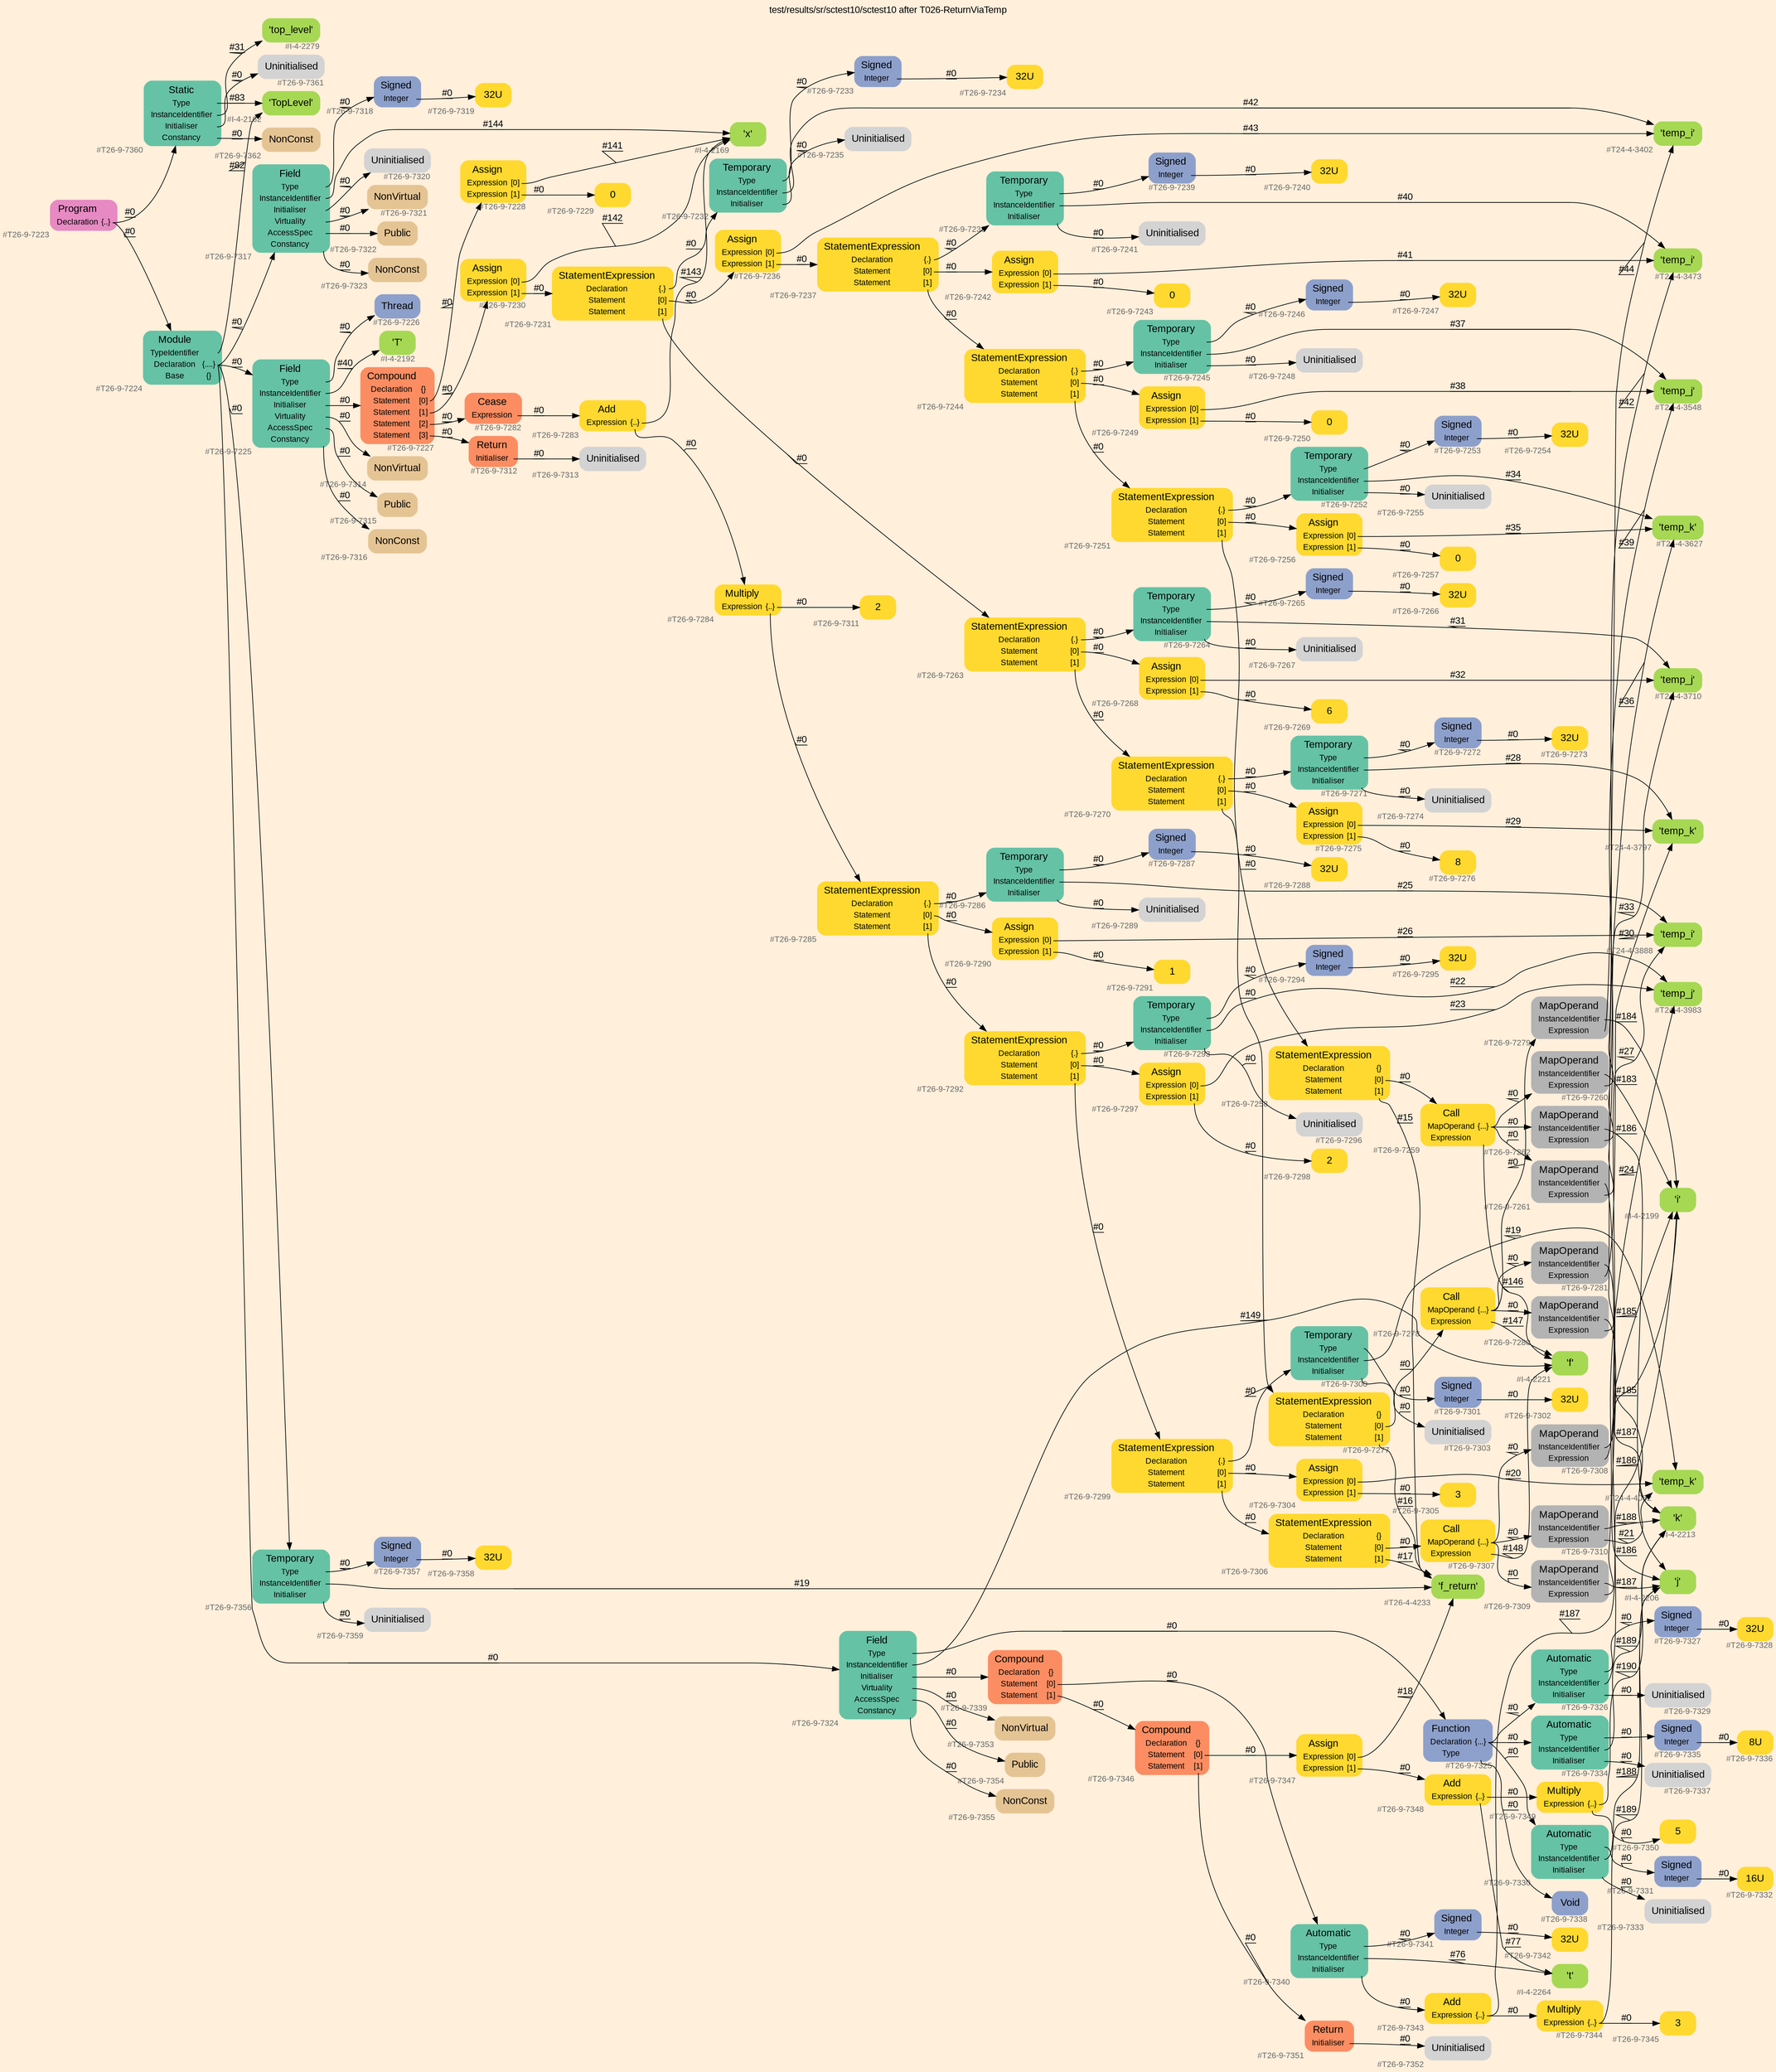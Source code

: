 digraph "test/results/sr/sctest10/sctest10 after T026-ReturnViaTemp" {
label = "test/results/sr/sctest10/sctest10 after T026-ReturnViaTemp"
labelloc = t
graph [
    rankdir = "LR"
    ranksep = 0.3
    bgcolor = antiquewhite1
    color = black
    fontcolor = black
    fontname = "Arial"
];
node [
    fontname = "Arial"
];
edge [
    fontname = "Arial"
];

// -------------------- node figure --------------------
// -------- block #T26-9-7223 ----------
"#T26-9-7223" [
    fillcolor = "/set28/4"
    xlabel = "#T26-9-7223"
    fontsize = "12"
    fontcolor = grey40
    shape = "plaintext"
    label = <<TABLE BORDER="0" CELLBORDER="0" CELLSPACING="0">
     <TR><TD><FONT COLOR="black" POINT-SIZE="15">Program</FONT></TD></TR>
     <TR><TD><FONT COLOR="black" POINT-SIZE="12">Declaration</FONT></TD><TD PORT="port0"><FONT COLOR="black" POINT-SIZE="12">{..}</FONT></TD></TR>
    </TABLE>>
    style = "rounded,filled"
];

// -------- block #T26-9-7224 ----------
"#T26-9-7224" [
    fillcolor = "/set28/1"
    xlabel = "#T26-9-7224"
    fontsize = "12"
    fontcolor = grey40
    shape = "plaintext"
    label = <<TABLE BORDER="0" CELLBORDER="0" CELLSPACING="0">
     <TR><TD><FONT COLOR="black" POINT-SIZE="15">Module</FONT></TD></TR>
     <TR><TD><FONT COLOR="black" POINT-SIZE="12">TypeIdentifier</FONT></TD><TD PORT="port0"></TD></TR>
     <TR><TD><FONT COLOR="black" POINT-SIZE="12">Declaration</FONT></TD><TD PORT="port1"><FONT COLOR="black" POINT-SIZE="12">{....}</FONT></TD></TR>
     <TR><TD><FONT COLOR="black" POINT-SIZE="12">Base</FONT></TD><TD PORT="port2"><FONT COLOR="black" POINT-SIZE="12">{}</FONT></TD></TR>
    </TABLE>>
    style = "rounded,filled"
];

// -------- block #I-4-2162 ----------
"#I-4-2162" [
    fillcolor = "/set28/5"
    xlabel = "#I-4-2162"
    fontsize = "12"
    fontcolor = grey40
    shape = "plaintext"
    label = <<TABLE BORDER="0" CELLBORDER="0" CELLSPACING="0">
     <TR><TD><FONT COLOR="black" POINT-SIZE="15">'TopLevel'</FONT></TD></TR>
    </TABLE>>
    style = "rounded,filled"
];

// -------- block #T26-9-7225 ----------
"#T26-9-7225" [
    fillcolor = "/set28/1"
    xlabel = "#T26-9-7225"
    fontsize = "12"
    fontcolor = grey40
    shape = "plaintext"
    label = <<TABLE BORDER="0" CELLBORDER="0" CELLSPACING="0">
     <TR><TD><FONT COLOR="black" POINT-SIZE="15">Field</FONT></TD></TR>
     <TR><TD><FONT COLOR="black" POINT-SIZE="12">Type</FONT></TD><TD PORT="port0"></TD></TR>
     <TR><TD><FONT COLOR="black" POINT-SIZE="12">InstanceIdentifier</FONT></TD><TD PORT="port1"></TD></TR>
     <TR><TD><FONT COLOR="black" POINT-SIZE="12">Initialiser</FONT></TD><TD PORT="port2"></TD></TR>
     <TR><TD><FONT COLOR="black" POINT-SIZE="12">Virtuality</FONT></TD><TD PORT="port3"></TD></TR>
     <TR><TD><FONT COLOR="black" POINT-SIZE="12">AccessSpec</FONT></TD><TD PORT="port4"></TD></TR>
     <TR><TD><FONT COLOR="black" POINT-SIZE="12">Constancy</FONT></TD><TD PORT="port5"></TD></TR>
    </TABLE>>
    style = "rounded,filled"
];

// -------- block #T26-9-7226 ----------
"#T26-9-7226" [
    fillcolor = "/set28/3"
    xlabel = "#T26-9-7226"
    fontsize = "12"
    fontcolor = grey40
    shape = "plaintext"
    label = <<TABLE BORDER="0" CELLBORDER="0" CELLSPACING="0">
     <TR><TD><FONT COLOR="black" POINT-SIZE="15">Thread</FONT></TD></TR>
    </TABLE>>
    style = "rounded,filled"
];

// -------- block #I-4-2192 ----------
"#I-4-2192" [
    fillcolor = "/set28/5"
    xlabel = "#I-4-2192"
    fontsize = "12"
    fontcolor = grey40
    shape = "plaintext"
    label = <<TABLE BORDER="0" CELLBORDER="0" CELLSPACING="0">
     <TR><TD><FONT COLOR="black" POINT-SIZE="15">'T'</FONT></TD></TR>
    </TABLE>>
    style = "rounded,filled"
];

// -------- block #T26-9-7227 ----------
"#T26-9-7227" [
    fillcolor = "/set28/2"
    xlabel = "#T26-9-7227"
    fontsize = "12"
    fontcolor = grey40
    shape = "plaintext"
    label = <<TABLE BORDER="0" CELLBORDER="0" CELLSPACING="0">
     <TR><TD><FONT COLOR="black" POINT-SIZE="15">Compound</FONT></TD></TR>
     <TR><TD><FONT COLOR="black" POINT-SIZE="12">Declaration</FONT></TD><TD PORT="port0"><FONT COLOR="black" POINT-SIZE="12">{}</FONT></TD></TR>
     <TR><TD><FONT COLOR="black" POINT-SIZE="12">Statement</FONT></TD><TD PORT="port1"><FONT COLOR="black" POINT-SIZE="12">[0]</FONT></TD></TR>
     <TR><TD><FONT COLOR="black" POINT-SIZE="12">Statement</FONT></TD><TD PORT="port2"><FONT COLOR="black" POINT-SIZE="12">[1]</FONT></TD></TR>
     <TR><TD><FONT COLOR="black" POINT-SIZE="12">Statement</FONT></TD><TD PORT="port3"><FONT COLOR="black" POINT-SIZE="12">[2]</FONT></TD></TR>
     <TR><TD><FONT COLOR="black" POINT-SIZE="12">Statement</FONT></TD><TD PORT="port4"><FONT COLOR="black" POINT-SIZE="12">[3]</FONT></TD></TR>
    </TABLE>>
    style = "rounded,filled"
];

// -------- block #T26-9-7228 ----------
"#T26-9-7228" [
    fillcolor = "/set28/6"
    xlabel = "#T26-9-7228"
    fontsize = "12"
    fontcolor = grey40
    shape = "plaintext"
    label = <<TABLE BORDER="0" CELLBORDER="0" CELLSPACING="0">
     <TR><TD><FONT COLOR="black" POINT-SIZE="15">Assign</FONT></TD></TR>
     <TR><TD><FONT COLOR="black" POINT-SIZE="12">Expression</FONT></TD><TD PORT="port0"><FONT COLOR="black" POINT-SIZE="12">[0]</FONT></TD></TR>
     <TR><TD><FONT COLOR="black" POINT-SIZE="12">Expression</FONT></TD><TD PORT="port1"><FONT COLOR="black" POINT-SIZE="12">[1]</FONT></TD></TR>
    </TABLE>>
    style = "rounded,filled"
];

// -------- block #I-4-2169 ----------
"#I-4-2169" [
    fillcolor = "/set28/5"
    xlabel = "#I-4-2169"
    fontsize = "12"
    fontcolor = grey40
    shape = "plaintext"
    label = <<TABLE BORDER="0" CELLBORDER="0" CELLSPACING="0">
     <TR><TD><FONT COLOR="black" POINT-SIZE="15">'x'</FONT></TD></TR>
    </TABLE>>
    style = "rounded,filled"
];

// -------- block #T26-9-7229 ----------
"#T26-9-7229" [
    fillcolor = "/set28/6"
    xlabel = "#T26-9-7229"
    fontsize = "12"
    fontcolor = grey40
    shape = "plaintext"
    label = <<TABLE BORDER="0" CELLBORDER="0" CELLSPACING="0">
     <TR><TD><FONT COLOR="black" POINT-SIZE="15">0</FONT></TD></TR>
    </TABLE>>
    style = "rounded,filled"
];

// -------- block #T26-9-7230 ----------
"#T26-9-7230" [
    fillcolor = "/set28/6"
    xlabel = "#T26-9-7230"
    fontsize = "12"
    fontcolor = grey40
    shape = "plaintext"
    label = <<TABLE BORDER="0" CELLBORDER="0" CELLSPACING="0">
     <TR><TD><FONT COLOR="black" POINT-SIZE="15">Assign</FONT></TD></TR>
     <TR><TD><FONT COLOR="black" POINT-SIZE="12">Expression</FONT></TD><TD PORT="port0"><FONT COLOR="black" POINT-SIZE="12">[0]</FONT></TD></TR>
     <TR><TD><FONT COLOR="black" POINT-SIZE="12">Expression</FONT></TD><TD PORT="port1"><FONT COLOR="black" POINT-SIZE="12">[1]</FONT></TD></TR>
    </TABLE>>
    style = "rounded,filled"
];

// -------- block #T26-9-7231 ----------
"#T26-9-7231" [
    fillcolor = "/set28/6"
    xlabel = "#T26-9-7231"
    fontsize = "12"
    fontcolor = grey40
    shape = "plaintext"
    label = <<TABLE BORDER="0" CELLBORDER="0" CELLSPACING="0">
     <TR><TD><FONT COLOR="black" POINT-SIZE="15">StatementExpression</FONT></TD></TR>
     <TR><TD><FONT COLOR="black" POINT-SIZE="12">Declaration</FONT></TD><TD PORT="port0"><FONT COLOR="black" POINT-SIZE="12">{.}</FONT></TD></TR>
     <TR><TD><FONT COLOR="black" POINT-SIZE="12">Statement</FONT></TD><TD PORT="port1"><FONT COLOR="black" POINT-SIZE="12">[0]</FONT></TD></TR>
     <TR><TD><FONT COLOR="black" POINT-SIZE="12">Statement</FONT></TD><TD PORT="port2"><FONT COLOR="black" POINT-SIZE="12">[1]</FONT></TD></TR>
    </TABLE>>
    style = "rounded,filled"
];

// -------- block #T26-9-7232 ----------
"#T26-9-7232" [
    fillcolor = "/set28/1"
    xlabel = "#T26-9-7232"
    fontsize = "12"
    fontcolor = grey40
    shape = "plaintext"
    label = <<TABLE BORDER="0" CELLBORDER="0" CELLSPACING="0">
     <TR><TD><FONT COLOR="black" POINT-SIZE="15">Temporary</FONT></TD></TR>
     <TR><TD><FONT COLOR="black" POINT-SIZE="12">Type</FONT></TD><TD PORT="port0"></TD></TR>
     <TR><TD><FONT COLOR="black" POINT-SIZE="12">InstanceIdentifier</FONT></TD><TD PORT="port1"></TD></TR>
     <TR><TD><FONT COLOR="black" POINT-SIZE="12">Initialiser</FONT></TD><TD PORT="port2"></TD></TR>
    </TABLE>>
    style = "rounded,filled"
];

// -------- block #T26-9-7233 ----------
"#T26-9-7233" [
    fillcolor = "/set28/3"
    xlabel = "#T26-9-7233"
    fontsize = "12"
    fontcolor = grey40
    shape = "plaintext"
    label = <<TABLE BORDER="0" CELLBORDER="0" CELLSPACING="0">
     <TR><TD><FONT COLOR="black" POINT-SIZE="15">Signed</FONT></TD></TR>
     <TR><TD><FONT COLOR="black" POINT-SIZE="12">Integer</FONT></TD><TD PORT="port0"></TD></TR>
    </TABLE>>
    style = "rounded,filled"
];

// -------- block #T26-9-7234 ----------
"#T26-9-7234" [
    fillcolor = "/set28/6"
    xlabel = "#T26-9-7234"
    fontsize = "12"
    fontcolor = grey40
    shape = "plaintext"
    label = <<TABLE BORDER="0" CELLBORDER="0" CELLSPACING="0">
     <TR><TD><FONT COLOR="black" POINT-SIZE="15">32U</FONT></TD></TR>
    </TABLE>>
    style = "rounded,filled"
];

// -------- block #T24-4-3402 ----------
"#T24-4-3402" [
    fillcolor = "/set28/5"
    xlabel = "#T24-4-3402"
    fontsize = "12"
    fontcolor = grey40
    shape = "plaintext"
    label = <<TABLE BORDER="0" CELLBORDER="0" CELLSPACING="0">
     <TR><TD><FONT COLOR="black" POINT-SIZE="15">'temp_i'</FONT></TD></TR>
    </TABLE>>
    style = "rounded,filled"
];

// -------- block #T26-9-7235 ----------
"#T26-9-7235" [
    xlabel = "#T26-9-7235"
    fontsize = "12"
    fontcolor = grey40
    shape = "plaintext"
    label = <<TABLE BORDER="0" CELLBORDER="0" CELLSPACING="0">
     <TR><TD><FONT COLOR="black" POINT-SIZE="15">Uninitialised</FONT></TD></TR>
    </TABLE>>
    style = "rounded,filled"
];

// -------- block #T26-9-7236 ----------
"#T26-9-7236" [
    fillcolor = "/set28/6"
    xlabel = "#T26-9-7236"
    fontsize = "12"
    fontcolor = grey40
    shape = "plaintext"
    label = <<TABLE BORDER="0" CELLBORDER="0" CELLSPACING="0">
     <TR><TD><FONT COLOR="black" POINT-SIZE="15">Assign</FONT></TD></TR>
     <TR><TD><FONT COLOR="black" POINT-SIZE="12">Expression</FONT></TD><TD PORT="port0"><FONT COLOR="black" POINT-SIZE="12">[0]</FONT></TD></TR>
     <TR><TD><FONT COLOR="black" POINT-SIZE="12">Expression</FONT></TD><TD PORT="port1"><FONT COLOR="black" POINT-SIZE="12">[1]</FONT></TD></TR>
    </TABLE>>
    style = "rounded,filled"
];

// -------- block #T26-9-7237 ----------
"#T26-9-7237" [
    fillcolor = "/set28/6"
    xlabel = "#T26-9-7237"
    fontsize = "12"
    fontcolor = grey40
    shape = "plaintext"
    label = <<TABLE BORDER="0" CELLBORDER="0" CELLSPACING="0">
     <TR><TD><FONT COLOR="black" POINT-SIZE="15">StatementExpression</FONT></TD></TR>
     <TR><TD><FONT COLOR="black" POINT-SIZE="12">Declaration</FONT></TD><TD PORT="port0"><FONT COLOR="black" POINT-SIZE="12">{.}</FONT></TD></TR>
     <TR><TD><FONT COLOR="black" POINT-SIZE="12">Statement</FONT></TD><TD PORT="port1"><FONT COLOR="black" POINT-SIZE="12">[0]</FONT></TD></TR>
     <TR><TD><FONT COLOR="black" POINT-SIZE="12">Statement</FONT></TD><TD PORT="port2"><FONT COLOR="black" POINT-SIZE="12">[1]</FONT></TD></TR>
    </TABLE>>
    style = "rounded,filled"
];

// -------- block #T26-9-7238 ----------
"#T26-9-7238" [
    fillcolor = "/set28/1"
    xlabel = "#T26-9-7238"
    fontsize = "12"
    fontcolor = grey40
    shape = "plaintext"
    label = <<TABLE BORDER="0" CELLBORDER="0" CELLSPACING="0">
     <TR><TD><FONT COLOR="black" POINT-SIZE="15">Temporary</FONT></TD></TR>
     <TR><TD><FONT COLOR="black" POINT-SIZE="12">Type</FONT></TD><TD PORT="port0"></TD></TR>
     <TR><TD><FONT COLOR="black" POINT-SIZE="12">InstanceIdentifier</FONT></TD><TD PORT="port1"></TD></TR>
     <TR><TD><FONT COLOR="black" POINT-SIZE="12">Initialiser</FONT></TD><TD PORT="port2"></TD></TR>
    </TABLE>>
    style = "rounded,filled"
];

// -------- block #T26-9-7239 ----------
"#T26-9-7239" [
    fillcolor = "/set28/3"
    xlabel = "#T26-9-7239"
    fontsize = "12"
    fontcolor = grey40
    shape = "plaintext"
    label = <<TABLE BORDER="0" CELLBORDER="0" CELLSPACING="0">
     <TR><TD><FONT COLOR="black" POINT-SIZE="15">Signed</FONT></TD></TR>
     <TR><TD><FONT COLOR="black" POINT-SIZE="12">Integer</FONT></TD><TD PORT="port0"></TD></TR>
    </TABLE>>
    style = "rounded,filled"
];

// -------- block #T26-9-7240 ----------
"#T26-9-7240" [
    fillcolor = "/set28/6"
    xlabel = "#T26-9-7240"
    fontsize = "12"
    fontcolor = grey40
    shape = "plaintext"
    label = <<TABLE BORDER="0" CELLBORDER="0" CELLSPACING="0">
     <TR><TD><FONT COLOR="black" POINT-SIZE="15">32U</FONT></TD></TR>
    </TABLE>>
    style = "rounded,filled"
];

// -------- block #T24-4-3473 ----------
"#T24-4-3473" [
    fillcolor = "/set28/5"
    xlabel = "#T24-4-3473"
    fontsize = "12"
    fontcolor = grey40
    shape = "plaintext"
    label = <<TABLE BORDER="0" CELLBORDER="0" CELLSPACING="0">
     <TR><TD><FONT COLOR="black" POINT-SIZE="15">'temp_i'</FONT></TD></TR>
    </TABLE>>
    style = "rounded,filled"
];

// -------- block #T26-9-7241 ----------
"#T26-9-7241" [
    xlabel = "#T26-9-7241"
    fontsize = "12"
    fontcolor = grey40
    shape = "plaintext"
    label = <<TABLE BORDER="0" CELLBORDER="0" CELLSPACING="0">
     <TR><TD><FONT COLOR="black" POINT-SIZE="15">Uninitialised</FONT></TD></TR>
    </TABLE>>
    style = "rounded,filled"
];

// -------- block #T26-9-7242 ----------
"#T26-9-7242" [
    fillcolor = "/set28/6"
    xlabel = "#T26-9-7242"
    fontsize = "12"
    fontcolor = grey40
    shape = "plaintext"
    label = <<TABLE BORDER="0" CELLBORDER="0" CELLSPACING="0">
     <TR><TD><FONT COLOR="black" POINT-SIZE="15">Assign</FONT></TD></TR>
     <TR><TD><FONT COLOR="black" POINT-SIZE="12">Expression</FONT></TD><TD PORT="port0"><FONT COLOR="black" POINT-SIZE="12">[0]</FONT></TD></TR>
     <TR><TD><FONT COLOR="black" POINT-SIZE="12">Expression</FONT></TD><TD PORT="port1"><FONT COLOR="black" POINT-SIZE="12">[1]</FONT></TD></TR>
    </TABLE>>
    style = "rounded,filled"
];

// -------- block #T26-9-7243 ----------
"#T26-9-7243" [
    fillcolor = "/set28/6"
    xlabel = "#T26-9-7243"
    fontsize = "12"
    fontcolor = grey40
    shape = "plaintext"
    label = <<TABLE BORDER="0" CELLBORDER="0" CELLSPACING="0">
     <TR><TD><FONT COLOR="black" POINT-SIZE="15">0</FONT></TD></TR>
    </TABLE>>
    style = "rounded,filled"
];

// -------- block #T26-9-7244 ----------
"#T26-9-7244" [
    fillcolor = "/set28/6"
    xlabel = "#T26-9-7244"
    fontsize = "12"
    fontcolor = grey40
    shape = "plaintext"
    label = <<TABLE BORDER="0" CELLBORDER="0" CELLSPACING="0">
     <TR><TD><FONT COLOR="black" POINT-SIZE="15">StatementExpression</FONT></TD></TR>
     <TR><TD><FONT COLOR="black" POINT-SIZE="12">Declaration</FONT></TD><TD PORT="port0"><FONT COLOR="black" POINT-SIZE="12">{.}</FONT></TD></TR>
     <TR><TD><FONT COLOR="black" POINT-SIZE="12">Statement</FONT></TD><TD PORT="port1"><FONT COLOR="black" POINT-SIZE="12">[0]</FONT></TD></TR>
     <TR><TD><FONT COLOR="black" POINT-SIZE="12">Statement</FONT></TD><TD PORT="port2"><FONT COLOR="black" POINT-SIZE="12">[1]</FONT></TD></TR>
    </TABLE>>
    style = "rounded,filled"
];

// -------- block #T26-9-7245 ----------
"#T26-9-7245" [
    fillcolor = "/set28/1"
    xlabel = "#T26-9-7245"
    fontsize = "12"
    fontcolor = grey40
    shape = "plaintext"
    label = <<TABLE BORDER="0" CELLBORDER="0" CELLSPACING="0">
     <TR><TD><FONT COLOR="black" POINT-SIZE="15">Temporary</FONT></TD></TR>
     <TR><TD><FONT COLOR="black" POINT-SIZE="12">Type</FONT></TD><TD PORT="port0"></TD></TR>
     <TR><TD><FONT COLOR="black" POINT-SIZE="12">InstanceIdentifier</FONT></TD><TD PORT="port1"></TD></TR>
     <TR><TD><FONT COLOR="black" POINT-SIZE="12">Initialiser</FONT></TD><TD PORT="port2"></TD></TR>
    </TABLE>>
    style = "rounded,filled"
];

// -------- block #T26-9-7246 ----------
"#T26-9-7246" [
    fillcolor = "/set28/3"
    xlabel = "#T26-9-7246"
    fontsize = "12"
    fontcolor = grey40
    shape = "plaintext"
    label = <<TABLE BORDER="0" CELLBORDER="0" CELLSPACING="0">
     <TR><TD><FONT COLOR="black" POINT-SIZE="15">Signed</FONT></TD></TR>
     <TR><TD><FONT COLOR="black" POINT-SIZE="12">Integer</FONT></TD><TD PORT="port0"></TD></TR>
    </TABLE>>
    style = "rounded,filled"
];

// -------- block #T26-9-7247 ----------
"#T26-9-7247" [
    fillcolor = "/set28/6"
    xlabel = "#T26-9-7247"
    fontsize = "12"
    fontcolor = grey40
    shape = "plaintext"
    label = <<TABLE BORDER="0" CELLBORDER="0" CELLSPACING="0">
     <TR><TD><FONT COLOR="black" POINT-SIZE="15">32U</FONT></TD></TR>
    </TABLE>>
    style = "rounded,filled"
];

// -------- block #T24-4-3548 ----------
"#T24-4-3548" [
    fillcolor = "/set28/5"
    xlabel = "#T24-4-3548"
    fontsize = "12"
    fontcolor = grey40
    shape = "plaintext"
    label = <<TABLE BORDER="0" CELLBORDER="0" CELLSPACING="0">
     <TR><TD><FONT COLOR="black" POINT-SIZE="15">'temp_j'</FONT></TD></TR>
    </TABLE>>
    style = "rounded,filled"
];

// -------- block #T26-9-7248 ----------
"#T26-9-7248" [
    xlabel = "#T26-9-7248"
    fontsize = "12"
    fontcolor = grey40
    shape = "plaintext"
    label = <<TABLE BORDER="0" CELLBORDER="0" CELLSPACING="0">
     <TR><TD><FONT COLOR="black" POINT-SIZE="15">Uninitialised</FONT></TD></TR>
    </TABLE>>
    style = "rounded,filled"
];

// -------- block #T26-9-7249 ----------
"#T26-9-7249" [
    fillcolor = "/set28/6"
    xlabel = "#T26-9-7249"
    fontsize = "12"
    fontcolor = grey40
    shape = "plaintext"
    label = <<TABLE BORDER="0" CELLBORDER="0" CELLSPACING="0">
     <TR><TD><FONT COLOR="black" POINT-SIZE="15">Assign</FONT></TD></TR>
     <TR><TD><FONT COLOR="black" POINT-SIZE="12">Expression</FONT></TD><TD PORT="port0"><FONT COLOR="black" POINT-SIZE="12">[0]</FONT></TD></TR>
     <TR><TD><FONT COLOR="black" POINT-SIZE="12">Expression</FONT></TD><TD PORT="port1"><FONT COLOR="black" POINT-SIZE="12">[1]</FONT></TD></TR>
    </TABLE>>
    style = "rounded,filled"
];

// -------- block #T26-9-7250 ----------
"#T26-9-7250" [
    fillcolor = "/set28/6"
    xlabel = "#T26-9-7250"
    fontsize = "12"
    fontcolor = grey40
    shape = "plaintext"
    label = <<TABLE BORDER="0" CELLBORDER="0" CELLSPACING="0">
     <TR><TD><FONT COLOR="black" POINT-SIZE="15">0</FONT></TD></TR>
    </TABLE>>
    style = "rounded,filled"
];

// -------- block #T26-9-7251 ----------
"#T26-9-7251" [
    fillcolor = "/set28/6"
    xlabel = "#T26-9-7251"
    fontsize = "12"
    fontcolor = grey40
    shape = "plaintext"
    label = <<TABLE BORDER="0" CELLBORDER="0" CELLSPACING="0">
     <TR><TD><FONT COLOR="black" POINT-SIZE="15">StatementExpression</FONT></TD></TR>
     <TR><TD><FONT COLOR="black" POINT-SIZE="12">Declaration</FONT></TD><TD PORT="port0"><FONT COLOR="black" POINT-SIZE="12">{.}</FONT></TD></TR>
     <TR><TD><FONT COLOR="black" POINT-SIZE="12">Statement</FONT></TD><TD PORT="port1"><FONT COLOR="black" POINT-SIZE="12">[0]</FONT></TD></TR>
     <TR><TD><FONT COLOR="black" POINT-SIZE="12">Statement</FONT></TD><TD PORT="port2"><FONT COLOR="black" POINT-SIZE="12">[1]</FONT></TD></TR>
    </TABLE>>
    style = "rounded,filled"
];

// -------- block #T26-9-7252 ----------
"#T26-9-7252" [
    fillcolor = "/set28/1"
    xlabel = "#T26-9-7252"
    fontsize = "12"
    fontcolor = grey40
    shape = "plaintext"
    label = <<TABLE BORDER="0" CELLBORDER="0" CELLSPACING="0">
     <TR><TD><FONT COLOR="black" POINT-SIZE="15">Temporary</FONT></TD></TR>
     <TR><TD><FONT COLOR="black" POINT-SIZE="12">Type</FONT></TD><TD PORT="port0"></TD></TR>
     <TR><TD><FONT COLOR="black" POINT-SIZE="12">InstanceIdentifier</FONT></TD><TD PORT="port1"></TD></TR>
     <TR><TD><FONT COLOR="black" POINT-SIZE="12">Initialiser</FONT></TD><TD PORT="port2"></TD></TR>
    </TABLE>>
    style = "rounded,filled"
];

// -------- block #T26-9-7253 ----------
"#T26-9-7253" [
    fillcolor = "/set28/3"
    xlabel = "#T26-9-7253"
    fontsize = "12"
    fontcolor = grey40
    shape = "plaintext"
    label = <<TABLE BORDER="0" CELLBORDER="0" CELLSPACING="0">
     <TR><TD><FONT COLOR="black" POINT-SIZE="15">Signed</FONT></TD></TR>
     <TR><TD><FONT COLOR="black" POINT-SIZE="12">Integer</FONT></TD><TD PORT="port0"></TD></TR>
    </TABLE>>
    style = "rounded,filled"
];

// -------- block #T26-9-7254 ----------
"#T26-9-7254" [
    fillcolor = "/set28/6"
    xlabel = "#T26-9-7254"
    fontsize = "12"
    fontcolor = grey40
    shape = "plaintext"
    label = <<TABLE BORDER="0" CELLBORDER="0" CELLSPACING="0">
     <TR><TD><FONT COLOR="black" POINT-SIZE="15">32U</FONT></TD></TR>
    </TABLE>>
    style = "rounded,filled"
];

// -------- block #T24-4-3627 ----------
"#T24-4-3627" [
    fillcolor = "/set28/5"
    xlabel = "#T24-4-3627"
    fontsize = "12"
    fontcolor = grey40
    shape = "plaintext"
    label = <<TABLE BORDER="0" CELLBORDER="0" CELLSPACING="0">
     <TR><TD><FONT COLOR="black" POINT-SIZE="15">'temp_k'</FONT></TD></TR>
    </TABLE>>
    style = "rounded,filled"
];

// -------- block #T26-9-7255 ----------
"#T26-9-7255" [
    xlabel = "#T26-9-7255"
    fontsize = "12"
    fontcolor = grey40
    shape = "plaintext"
    label = <<TABLE BORDER="0" CELLBORDER="0" CELLSPACING="0">
     <TR><TD><FONT COLOR="black" POINT-SIZE="15">Uninitialised</FONT></TD></TR>
    </TABLE>>
    style = "rounded,filled"
];

// -------- block #T26-9-7256 ----------
"#T26-9-7256" [
    fillcolor = "/set28/6"
    xlabel = "#T26-9-7256"
    fontsize = "12"
    fontcolor = grey40
    shape = "plaintext"
    label = <<TABLE BORDER="0" CELLBORDER="0" CELLSPACING="0">
     <TR><TD><FONT COLOR="black" POINT-SIZE="15">Assign</FONT></TD></TR>
     <TR><TD><FONT COLOR="black" POINT-SIZE="12">Expression</FONT></TD><TD PORT="port0"><FONT COLOR="black" POINT-SIZE="12">[0]</FONT></TD></TR>
     <TR><TD><FONT COLOR="black" POINT-SIZE="12">Expression</FONT></TD><TD PORT="port1"><FONT COLOR="black" POINT-SIZE="12">[1]</FONT></TD></TR>
    </TABLE>>
    style = "rounded,filled"
];

// -------- block #T26-9-7257 ----------
"#T26-9-7257" [
    fillcolor = "/set28/6"
    xlabel = "#T26-9-7257"
    fontsize = "12"
    fontcolor = grey40
    shape = "plaintext"
    label = <<TABLE BORDER="0" CELLBORDER="0" CELLSPACING="0">
     <TR><TD><FONT COLOR="black" POINT-SIZE="15">0</FONT></TD></TR>
    </TABLE>>
    style = "rounded,filled"
];

// -------- block #T26-9-7258 ----------
"#T26-9-7258" [
    fillcolor = "/set28/6"
    xlabel = "#T26-9-7258"
    fontsize = "12"
    fontcolor = grey40
    shape = "plaintext"
    label = <<TABLE BORDER="0" CELLBORDER="0" CELLSPACING="0">
     <TR><TD><FONT COLOR="black" POINT-SIZE="15">StatementExpression</FONT></TD></TR>
     <TR><TD><FONT COLOR="black" POINT-SIZE="12">Declaration</FONT></TD><TD PORT="port0"><FONT COLOR="black" POINT-SIZE="12">{}</FONT></TD></TR>
     <TR><TD><FONT COLOR="black" POINT-SIZE="12">Statement</FONT></TD><TD PORT="port1"><FONT COLOR="black" POINT-SIZE="12">[0]</FONT></TD></TR>
     <TR><TD><FONT COLOR="black" POINT-SIZE="12">Statement</FONT></TD><TD PORT="port2"><FONT COLOR="black" POINT-SIZE="12">[1]</FONT></TD></TR>
    </TABLE>>
    style = "rounded,filled"
];

// -------- block #T26-9-7259 ----------
"#T26-9-7259" [
    fillcolor = "/set28/6"
    xlabel = "#T26-9-7259"
    fontsize = "12"
    fontcolor = grey40
    shape = "plaintext"
    label = <<TABLE BORDER="0" CELLBORDER="0" CELLSPACING="0">
     <TR><TD><FONT COLOR="black" POINT-SIZE="15">Call</FONT></TD></TR>
     <TR><TD><FONT COLOR="black" POINT-SIZE="12">MapOperand</FONT></TD><TD PORT="port0"><FONT COLOR="black" POINT-SIZE="12">{...}</FONT></TD></TR>
     <TR><TD><FONT COLOR="black" POINT-SIZE="12">Expression</FONT></TD><TD PORT="port1"></TD></TR>
    </TABLE>>
    style = "rounded,filled"
];

// -------- block #T26-9-7260 ----------
"#T26-9-7260" [
    fillcolor = "/set28/8"
    xlabel = "#T26-9-7260"
    fontsize = "12"
    fontcolor = grey40
    shape = "plaintext"
    label = <<TABLE BORDER="0" CELLBORDER="0" CELLSPACING="0">
     <TR><TD><FONT COLOR="black" POINT-SIZE="15">MapOperand</FONT></TD></TR>
     <TR><TD><FONT COLOR="black" POINT-SIZE="12">InstanceIdentifier</FONT></TD><TD PORT="port0"></TD></TR>
     <TR><TD><FONT COLOR="black" POINT-SIZE="12">Expression</FONT></TD><TD PORT="port1"></TD></TR>
    </TABLE>>
    style = "rounded,filled"
];

// -------- block #I-4-2199 ----------
"#I-4-2199" [
    fillcolor = "/set28/5"
    xlabel = "#I-4-2199"
    fontsize = "12"
    fontcolor = grey40
    shape = "plaintext"
    label = <<TABLE BORDER="0" CELLBORDER="0" CELLSPACING="0">
     <TR><TD><FONT COLOR="black" POINT-SIZE="15">'i'</FONT></TD></TR>
    </TABLE>>
    style = "rounded,filled"
];

// -------- block #T26-9-7261 ----------
"#T26-9-7261" [
    fillcolor = "/set28/8"
    xlabel = "#T26-9-7261"
    fontsize = "12"
    fontcolor = grey40
    shape = "plaintext"
    label = <<TABLE BORDER="0" CELLBORDER="0" CELLSPACING="0">
     <TR><TD><FONT COLOR="black" POINT-SIZE="15">MapOperand</FONT></TD></TR>
     <TR><TD><FONT COLOR="black" POINT-SIZE="12">InstanceIdentifier</FONT></TD><TD PORT="port0"></TD></TR>
     <TR><TD><FONT COLOR="black" POINT-SIZE="12">Expression</FONT></TD><TD PORT="port1"></TD></TR>
    </TABLE>>
    style = "rounded,filled"
];

// -------- block #I-4-2206 ----------
"#I-4-2206" [
    fillcolor = "/set28/5"
    xlabel = "#I-4-2206"
    fontsize = "12"
    fontcolor = grey40
    shape = "plaintext"
    label = <<TABLE BORDER="0" CELLBORDER="0" CELLSPACING="0">
     <TR><TD><FONT COLOR="black" POINT-SIZE="15">'j'</FONT></TD></TR>
    </TABLE>>
    style = "rounded,filled"
];

// -------- block #T26-9-7262 ----------
"#T26-9-7262" [
    fillcolor = "/set28/8"
    xlabel = "#T26-9-7262"
    fontsize = "12"
    fontcolor = grey40
    shape = "plaintext"
    label = <<TABLE BORDER="0" CELLBORDER="0" CELLSPACING="0">
     <TR><TD><FONT COLOR="black" POINT-SIZE="15">MapOperand</FONT></TD></TR>
     <TR><TD><FONT COLOR="black" POINT-SIZE="12">InstanceIdentifier</FONT></TD><TD PORT="port0"></TD></TR>
     <TR><TD><FONT COLOR="black" POINT-SIZE="12">Expression</FONT></TD><TD PORT="port1"></TD></TR>
    </TABLE>>
    style = "rounded,filled"
];

// -------- block #I-4-2213 ----------
"#I-4-2213" [
    fillcolor = "/set28/5"
    xlabel = "#I-4-2213"
    fontsize = "12"
    fontcolor = grey40
    shape = "plaintext"
    label = <<TABLE BORDER="0" CELLBORDER="0" CELLSPACING="0">
     <TR><TD><FONT COLOR="black" POINT-SIZE="15">'k'</FONT></TD></TR>
    </TABLE>>
    style = "rounded,filled"
];

// -------- block #I-4-2221 ----------
"#I-4-2221" [
    fillcolor = "/set28/5"
    xlabel = "#I-4-2221"
    fontsize = "12"
    fontcolor = grey40
    shape = "plaintext"
    label = <<TABLE BORDER="0" CELLBORDER="0" CELLSPACING="0">
     <TR><TD><FONT COLOR="black" POINT-SIZE="15">'f'</FONT></TD></TR>
    </TABLE>>
    style = "rounded,filled"
];

// -------- block #T26-4-4233 ----------
"#T26-4-4233" [
    fillcolor = "/set28/5"
    xlabel = "#T26-4-4233"
    fontsize = "12"
    fontcolor = grey40
    shape = "plaintext"
    label = <<TABLE BORDER="0" CELLBORDER="0" CELLSPACING="0">
     <TR><TD><FONT COLOR="black" POINT-SIZE="15">'f_return'</FONT></TD></TR>
    </TABLE>>
    style = "rounded,filled"
];

// -------- block #T26-9-7263 ----------
"#T26-9-7263" [
    fillcolor = "/set28/6"
    xlabel = "#T26-9-7263"
    fontsize = "12"
    fontcolor = grey40
    shape = "plaintext"
    label = <<TABLE BORDER="0" CELLBORDER="0" CELLSPACING="0">
     <TR><TD><FONT COLOR="black" POINT-SIZE="15">StatementExpression</FONT></TD></TR>
     <TR><TD><FONT COLOR="black" POINT-SIZE="12">Declaration</FONT></TD><TD PORT="port0"><FONT COLOR="black" POINT-SIZE="12">{.}</FONT></TD></TR>
     <TR><TD><FONT COLOR="black" POINT-SIZE="12">Statement</FONT></TD><TD PORT="port1"><FONT COLOR="black" POINT-SIZE="12">[0]</FONT></TD></TR>
     <TR><TD><FONT COLOR="black" POINT-SIZE="12">Statement</FONT></TD><TD PORT="port2"><FONT COLOR="black" POINT-SIZE="12">[1]</FONT></TD></TR>
    </TABLE>>
    style = "rounded,filled"
];

// -------- block #T26-9-7264 ----------
"#T26-9-7264" [
    fillcolor = "/set28/1"
    xlabel = "#T26-9-7264"
    fontsize = "12"
    fontcolor = grey40
    shape = "plaintext"
    label = <<TABLE BORDER="0" CELLBORDER="0" CELLSPACING="0">
     <TR><TD><FONT COLOR="black" POINT-SIZE="15">Temporary</FONT></TD></TR>
     <TR><TD><FONT COLOR="black" POINT-SIZE="12">Type</FONT></TD><TD PORT="port0"></TD></TR>
     <TR><TD><FONT COLOR="black" POINT-SIZE="12">InstanceIdentifier</FONT></TD><TD PORT="port1"></TD></TR>
     <TR><TD><FONT COLOR="black" POINT-SIZE="12">Initialiser</FONT></TD><TD PORT="port2"></TD></TR>
    </TABLE>>
    style = "rounded,filled"
];

// -------- block #T26-9-7265 ----------
"#T26-9-7265" [
    fillcolor = "/set28/3"
    xlabel = "#T26-9-7265"
    fontsize = "12"
    fontcolor = grey40
    shape = "plaintext"
    label = <<TABLE BORDER="0" CELLBORDER="0" CELLSPACING="0">
     <TR><TD><FONT COLOR="black" POINT-SIZE="15">Signed</FONT></TD></TR>
     <TR><TD><FONT COLOR="black" POINT-SIZE="12">Integer</FONT></TD><TD PORT="port0"></TD></TR>
    </TABLE>>
    style = "rounded,filled"
];

// -------- block #T26-9-7266 ----------
"#T26-9-7266" [
    fillcolor = "/set28/6"
    xlabel = "#T26-9-7266"
    fontsize = "12"
    fontcolor = grey40
    shape = "plaintext"
    label = <<TABLE BORDER="0" CELLBORDER="0" CELLSPACING="0">
     <TR><TD><FONT COLOR="black" POINT-SIZE="15">32U</FONT></TD></TR>
    </TABLE>>
    style = "rounded,filled"
];

// -------- block #T24-4-3710 ----------
"#T24-4-3710" [
    fillcolor = "/set28/5"
    xlabel = "#T24-4-3710"
    fontsize = "12"
    fontcolor = grey40
    shape = "plaintext"
    label = <<TABLE BORDER="0" CELLBORDER="0" CELLSPACING="0">
     <TR><TD><FONT COLOR="black" POINT-SIZE="15">'temp_j'</FONT></TD></TR>
    </TABLE>>
    style = "rounded,filled"
];

// -------- block #T26-9-7267 ----------
"#T26-9-7267" [
    xlabel = "#T26-9-7267"
    fontsize = "12"
    fontcolor = grey40
    shape = "plaintext"
    label = <<TABLE BORDER="0" CELLBORDER="0" CELLSPACING="0">
     <TR><TD><FONT COLOR="black" POINT-SIZE="15">Uninitialised</FONT></TD></TR>
    </TABLE>>
    style = "rounded,filled"
];

// -------- block #T26-9-7268 ----------
"#T26-9-7268" [
    fillcolor = "/set28/6"
    xlabel = "#T26-9-7268"
    fontsize = "12"
    fontcolor = grey40
    shape = "plaintext"
    label = <<TABLE BORDER="0" CELLBORDER="0" CELLSPACING="0">
     <TR><TD><FONT COLOR="black" POINT-SIZE="15">Assign</FONT></TD></TR>
     <TR><TD><FONT COLOR="black" POINT-SIZE="12">Expression</FONT></TD><TD PORT="port0"><FONT COLOR="black" POINT-SIZE="12">[0]</FONT></TD></TR>
     <TR><TD><FONT COLOR="black" POINT-SIZE="12">Expression</FONT></TD><TD PORT="port1"><FONT COLOR="black" POINT-SIZE="12">[1]</FONT></TD></TR>
    </TABLE>>
    style = "rounded,filled"
];

// -------- block #T26-9-7269 ----------
"#T26-9-7269" [
    fillcolor = "/set28/6"
    xlabel = "#T26-9-7269"
    fontsize = "12"
    fontcolor = grey40
    shape = "plaintext"
    label = <<TABLE BORDER="0" CELLBORDER="0" CELLSPACING="0">
     <TR><TD><FONT COLOR="black" POINT-SIZE="15">6</FONT></TD></TR>
    </TABLE>>
    style = "rounded,filled"
];

// -------- block #T26-9-7270 ----------
"#T26-9-7270" [
    fillcolor = "/set28/6"
    xlabel = "#T26-9-7270"
    fontsize = "12"
    fontcolor = grey40
    shape = "plaintext"
    label = <<TABLE BORDER="0" CELLBORDER="0" CELLSPACING="0">
     <TR><TD><FONT COLOR="black" POINT-SIZE="15">StatementExpression</FONT></TD></TR>
     <TR><TD><FONT COLOR="black" POINT-SIZE="12">Declaration</FONT></TD><TD PORT="port0"><FONT COLOR="black" POINT-SIZE="12">{.}</FONT></TD></TR>
     <TR><TD><FONT COLOR="black" POINT-SIZE="12">Statement</FONT></TD><TD PORT="port1"><FONT COLOR="black" POINT-SIZE="12">[0]</FONT></TD></TR>
     <TR><TD><FONT COLOR="black" POINT-SIZE="12">Statement</FONT></TD><TD PORT="port2"><FONT COLOR="black" POINT-SIZE="12">[1]</FONT></TD></TR>
    </TABLE>>
    style = "rounded,filled"
];

// -------- block #T26-9-7271 ----------
"#T26-9-7271" [
    fillcolor = "/set28/1"
    xlabel = "#T26-9-7271"
    fontsize = "12"
    fontcolor = grey40
    shape = "plaintext"
    label = <<TABLE BORDER="0" CELLBORDER="0" CELLSPACING="0">
     <TR><TD><FONT COLOR="black" POINT-SIZE="15">Temporary</FONT></TD></TR>
     <TR><TD><FONT COLOR="black" POINT-SIZE="12">Type</FONT></TD><TD PORT="port0"></TD></TR>
     <TR><TD><FONT COLOR="black" POINT-SIZE="12">InstanceIdentifier</FONT></TD><TD PORT="port1"></TD></TR>
     <TR><TD><FONT COLOR="black" POINT-SIZE="12">Initialiser</FONT></TD><TD PORT="port2"></TD></TR>
    </TABLE>>
    style = "rounded,filled"
];

// -------- block #T26-9-7272 ----------
"#T26-9-7272" [
    fillcolor = "/set28/3"
    xlabel = "#T26-9-7272"
    fontsize = "12"
    fontcolor = grey40
    shape = "plaintext"
    label = <<TABLE BORDER="0" CELLBORDER="0" CELLSPACING="0">
     <TR><TD><FONT COLOR="black" POINT-SIZE="15">Signed</FONT></TD></TR>
     <TR><TD><FONT COLOR="black" POINT-SIZE="12">Integer</FONT></TD><TD PORT="port0"></TD></TR>
    </TABLE>>
    style = "rounded,filled"
];

// -------- block #T26-9-7273 ----------
"#T26-9-7273" [
    fillcolor = "/set28/6"
    xlabel = "#T26-9-7273"
    fontsize = "12"
    fontcolor = grey40
    shape = "plaintext"
    label = <<TABLE BORDER="0" CELLBORDER="0" CELLSPACING="0">
     <TR><TD><FONT COLOR="black" POINT-SIZE="15">32U</FONT></TD></TR>
    </TABLE>>
    style = "rounded,filled"
];

// -------- block #T24-4-3797 ----------
"#T24-4-3797" [
    fillcolor = "/set28/5"
    xlabel = "#T24-4-3797"
    fontsize = "12"
    fontcolor = grey40
    shape = "plaintext"
    label = <<TABLE BORDER="0" CELLBORDER="0" CELLSPACING="0">
     <TR><TD><FONT COLOR="black" POINT-SIZE="15">'temp_k'</FONT></TD></TR>
    </TABLE>>
    style = "rounded,filled"
];

// -------- block #T26-9-7274 ----------
"#T26-9-7274" [
    xlabel = "#T26-9-7274"
    fontsize = "12"
    fontcolor = grey40
    shape = "plaintext"
    label = <<TABLE BORDER="0" CELLBORDER="0" CELLSPACING="0">
     <TR><TD><FONT COLOR="black" POINT-SIZE="15">Uninitialised</FONT></TD></TR>
    </TABLE>>
    style = "rounded,filled"
];

// -------- block #T26-9-7275 ----------
"#T26-9-7275" [
    fillcolor = "/set28/6"
    xlabel = "#T26-9-7275"
    fontsize = "12"
    fontcolor = grey40
    shape = "plaintext"
    label = <<TABLE BORDER="0" CELLBORDER="0" CELLSPACING="0">
     <TR><TD><FONT COLOR="black" POINT-SIZE="15">Assign</FONT></TD></TR>
     <TR><TD><FONT COLOR="black" POINT-SIZE="12">Expression</FONT></TD><TD PORT="port0"><FONT COLOR="black" POINT-SIZE="12">[0]</FONT></TD></TR>
     <TR><TD><FONT COLOR="black" POINT-SIZE="12">Expression</FONT></TD><TD PORT="port1"><FONT COLOR="black" POINT-SIZE="12">[1]</FONT></TD></TR>
    </TABLE>>
    style = "rounded,filled"
];

// -------- block #T26-9-7276 ----------
"#T26-9-7276" [
    fillcolor = "/set28/6"
    xlabel = "#T26-9-7276"
    fontsize = "12"
    fontcolor = grey40
    shape = "plaintext"
    label = <<TABLE BORDER="0" CELLBORDER="0" CELLSPACING="0">
     <TR><TD><FONT COLOR="black" POINT-SIZE="15">8</FONT></TD></TR>
    </TABLE>>
    style = "rounded,filled"
];

// -------- block #T26-9-7277 ----------
"#T26-9-7277" [
    fillcolor = "/set28/6"
    xlabel = "#T26-9-7277"
    fontsize = "12"
    fontcolor = grey40
    shape = "plaintext"
    label = <<TABLE BORDER="0" CELLBORDER="0" CELLSPACING="0">
     <TR><TD><FONT COLOR="black" POINT-SIZE="15">StatementExpression</FONT></TD></TR>
     <TR><TD><FONT COLOR="black" POINT-SIZE="12">Declaration</FONT></TD><TD PORT="port0"><FONT COLOR="black" POINT-SIZE="12">{}</FONT></TD></TR>
     <TR><TD><FONT COLOR="black" POINT-SIZE="12">Statement</FONT></TD><TD PORT="port1"><FONT COLOR="black" POINT-SIZE="12">[0]</FONT></TD></TR>
     <TR><TD><FONT COLOR="black" POINT-SIZE="12">Statement</FONT></TD><TD PORT="port2"><FONT COLOR="black" POINT-SIZE="12">[1]</FONT></TD></TR>
    </TABLE>>
    style = "rounded,filled"
];

// -------- block #T26-9-7278 ----------
"#T26-9-7278" [
    fillcolor = "/set28/6"
    xlabel = "#T26-9-7278"
    fontsize = "12"
    fontcolor = grey40
    shape = "plaintext"
    label = <<TABLE BORDER="0" CELLBORDER="0" CELLSPACING="0">
     <TR><TD><FONT COLOR="black" POINT-SIZE="15">Call</FONT></TD></TR>
     <TR><TD><FONT COLOR="black" POINT-SIZE="12">MapOperand</FONT></TD><TD PORT="port0"><FONT COLOR="black" POINT-SIZE="12">{...}</FONT></TD></TR>
     <TR><TD><FONT COLOR="black" POINT-SIZE="12">Expression</FONT></TD><TD PORT="port1"></TD></TR>
    </TABLE>>
    style = "rounded,filled"
];

// -------- block #T26-9-7279 ----------
"#T26-9-7279" [
    fillcolor = "/set28/8"
    xlabel = "#T26-9-7279"
    fontsize = "12"
    fontcolor = grey40
    shape = "plaintext"
    label = <<TABLE BORDER="0" CELLBORDER="0" CELLSPACING="0">
     <TR><TD><FONT COLOR="black" POINT-SIZE="15">MapOperand</FONT></TD></TR>
     <TR><TD><FONT COLOR="black" POINT-SIZE="12">InstanceIdentifier</FONT></TD><TD PORT="port0"></TD></TR>
     <TR><TD><FONT COLOR="black" POINT-SIZE="12">Expression</FONT></TD><TD PORT="port1"></TD></TR>
    </TABLE>>
    style = "rounded,filled"
];

// -------- block #T26-9-7280 ----------
"#T26-9-7280" [
    fillcolor = "/set28/8"
    xlabel = "#T26-9-7280"
    fontsize = "12"
    fontcolor = grey40
    shape = "plaintext"
    label = <<TABLE BORDER="0" CELLBORDER="0" CELLSPACING="0">
     <TR><TD><FONT COLOR="black" POINT-SIZE="15">MapOperand</FONT></TD></TR>
     <TR><TD><FONT COLOR="black" POINT-SIZE="12">InstanceIdentifier</FONT></TD><TD PORT="port0"></TD></TR>
     <TR><TD><FONT COLOR="black" POINT-SIZE="12">Expression</FONT></TD><TD PORT="port1"></TD></TR>
    </TABLE>>
    style = "rounded,filled"
];

// -------- block #T26-9-7281 ----------
"#T26-9-7281" [
    fillcolor = "/set28/8"
    xlabel = "#T26-9-7281"
    fontsize = "12"
    fontcolor = grey40
    shape = "plaintext"
    label = <<TABLE BORDER="0" CELLBORDER="0" CELLSPACING="0">
     <TR><TD><FONT COLOR="black" POINT-SIZE="15">MapOperand</FONT></TD></TR>
     <TR><TD><FONT COLOR="black" POINT-SIZE="12">InstanceIdentifier</FONT></TD><TD PORT="port0"></TD></TR>
     <TR><TD><FONT COLOR="black" POINT-SIZE="12">Expression</FONT></TD><TD PORT="port1"></TD></TR>
    </TABLE>>
    style = "rounded,filled"
];

// -------- block #T26-9-7282 ----------
"#T26-9-7282" [
    fillcolor = "/set28/2"
    xlabel = "#T26-9-7282"
    fontsize = "12"
    fontcolor = grey40
    shape = "plaintext"
    label = <<TABLE BORDER="0" CELLBORDER="0" CELLSPACING="0">
     <TR><TD><FONT COLOR="black" POINT-SIZE="15">Cease</FONT></TD></TR>
     <TR><TD><FONT COLOR="black" POINT-SIZE="12">Expression</FONT></TD><TD PORT="port0"></TD></TR>
    </TABLE>>
    style = "rounded,filled"
];

// -------- block #T26-9-7283 ----------
"#T26-9-7283" [
    fillcolor = "/set28/6"
    xlabel = "#T26-9-7283"
    fontsize = "12"
    fontcolor = grey40
    shape = "plaintext"
    label = <<TABLE BORDER="0" CELLBORDER="0" CELLSPACING="0">
     <TR><TD><FONT COLOR="black" POINT-SIZE="15">Add</FONT></TD></TR>
     <TR><TD><FONT COLOR="black" POINT-SIZE="12">Expression</FONT></TD><TD PORT="port0"><FONT COLOR="black" POINT-SIZE="12">{..}</FONT></TD></TR>
    </TABLE>>
    style = "rounded,filled"
];

// -------- block #T26-9-7284 ----------
"#T26-9-7284" [
    fillcolor = "/set28/6"
    xlabel = "#T26-9-7284"
    fontsize = "12"
    fontcolor = grey40
    shape = "plaintext"
    label = <<TABLE BORDER="0" CELLBORDER="0" CELLSPACING="0">
     <TR><TD><FONT COLOR="black" POINT-SIZE="15">Multiply</FONT></TD></TR>
     <TR><TD><FONT COLOR="black" POINT-SIZE="12">Expression</FONT></TD><TD PORT="port0"><FONT COLOR="black" POINT-SIZE="12">{..}</FONT></TD></TR>
    </TABLE>>
    style = "rounded,filled"
];

// -------- block #T26-9-7285 ----------
"#T26-9-7285" [
    fillcolor = "/set28/6"
    xlabel = "#T26-9-7285"
    fontsize = "12"
    fontcolor = grey40
    shape = "plaintext"
    label = <<TABLE BORDER="0" CELLBORDER="0" CELLSPACING="0">
     <TR><TD><FONT COLOR="black" POINT-SIZE="15">StatementExpression</FONT></TD></TR>
     <TR><TD><FONT COLOR="black" POINT-SIZE="12">Declaration</FONT></TD><TD PORT="port0"><FONT COLOR="black" POINT-SIZE="12">{.}</FONT></TD></TR>
     <TR><TD><FONT COLOR="black" POINT-SIZE="12">Statement</FONT></TD><TD PORT="port1"><FONT COLOR="black" POINT-SIZE="12">[0]</FONT></TD></TR>
     <TR><TD><FONT COLOR="black" POINT-SIZE="12">Statement</FONT></TD><TD PORT="port2"><FONT COLOR="black" POINT-SIZE="12">[1]</FONT></TD></TR>
    </TABLE>>
    style = "rounded,filled"
];

// -------- block #T26-9-7286 ----------
"#T26-9-7286" [
    fillcolor = "/set28/1"
    xlabel = "#T26-9-7286"
    fontsize = "12"
    fontcolor = grey40
    shape = "plaintext"
    label = <<TABLE BORDER="0" CELLBORDER="0" CELLSPACING="0">
     <TR><TD><FONT COLOR="black" POINT-SIZE="15">Temporary</FONT></TD></TR>
     <TR><TD><FONT COLOR="black" POINT-SIZE="12">Type</FONT></TD><TD PORT="port0"></TD></TR>
     <TR><TD><FONT COLOR="black" POINT-SIZE="12">InstanceIdentifier</FONT></TD><TD PORT="port1"></TD></TR>
     <TR><TD><FONT COLOR="black" POINT-SIZE="12">Initialiser</FONT></TD><TD PORT="port2"></TD></TR>
    </TABLE>>
    style = "rounded,filled"
];

// -------- block #T26-9-7287 ----------
"#T26-9-7287" [
    fillcolor = "/set28/3"
    xlabel = "#T26-9-7287"
    fontsize = "12"
    fontcolor = grey40
    shape = "plaintext"
    label = <<TABLE BORDER="0" CELLBORDER="0" CELLSPACING="0">
     <TR><TD><FONT COLOR="black" POINT-SIZE="15">Signed</FONT></TD></TR>
     <TR><TD><FONT COLOR="black" POINT-SIZE="12">Integer</FONT></TD><TD PORT="port0"></TD></TR>
    </TABLE>>
    style = "rounded,filled"
];

// -------- block #T26-9-7288 ----------
"#T26-9-7288" [
    fillcolor = "/set28/6"
    xlabel = "#T26-9-7288"
    fontsize = "12"
    fontcolor = grey40
    shape = "plaintext"
    label = <<TABLE BORDER="0" CELLBORDER="0" CELLSPACING="0">
     <TR><TD><FONT COLOR="black" POINT-SIZE="15">32U</FONT></TD></TR>
    </TABLE>>
    style = "rounded,filled"
];

// -------- block #T24-4-3888 ----------
"#T24-4-3888" [
    fillcolor = "/set28/5"
    xlabel = "#T24-4-3888"
    fontsize = "12"
    fontcolor = grey40
    shape = "plaintext"
    label = <<TABLE BORDER="0" CELLBORDER="0" CELLSPACING="0">
     <TR><TD><FONT COLOR="black" POINT-SIZE="15">'temp_i'</FONT></TD></TR>
    </TABLE>>
    style = "rounded,filled"
];

// -------- block #T26-9-7289 ----------
"#T26-9-7289" [
    xlabel = "#T26-9-7289"
    fontsize = "12"
    fontcolor = grey40
    shape = "plaintext"
    label = <<TABLE BORDER="0" CELLBORDER="0" CELLSPACING="0">
     <TR><TD><FONT COLOR="black" POINT-SIZE="15">Uninitialised</FONT></TD></TR>
    </TABLE>>
    style = "rounded,filled"
];

// -------- block #T26-9-7290 ----------
"#T26-9-7290" [
    fillcolor = "/set28/6"
    xlabel = "#T26-9-7290"
    fontsize = "12"
    fontcolor = grey40
    shape = "plaintext"
    label = <<TABLE BORDER="0" CELLBORDER="0" CELLSPACING="0">
     <TR><TD><FONT COLOR="black" POINT-SIZE="15">Assign</FONT></TD></TR>
     <TR><TD><FONT COLOR="black" POINT-SIZE="12">Expression</FONT></TD><TD PORT="port0"><FONT COLOR="black" POINT-SIZE="12">[0]</FONT></TD></TR>
     <TR><TD><FONT COLOR="black" POINT-SIZE="12">Expression</FONT></TD><TD PORT="port1"><FONT COLOR="black" POINT-SIZE="12">[1]</FONT></TD></TR>
    </TABLE>>
    style = "rounded,filled"
];

// -------- block #T26-9-7291 ----------
"#T26-9-7291" [
    fillcolor = "/set28/6"
    xlabel = "#T26-9-7291"
    fontsize = "12"
    fontcolor = grey40
    shape = "plaintext"
    label = <<TABLE BORDER="0" CELLBORDER="0" CELLSPACING="0">
     <TR><TD><FONT COLOR="black" POINT-SIZE="15">1</FONT></TD></TR>
    </TABLE>>
    style = "rounded,filled"
];

// -------- block #T26-9-7292 ----------
"#T26-9-7292" [
    fillcolor = "/set28/6"
    xlabel = "#T26-9-7292"
    fontsize = "12"
    fontcolor = grey40
    shape = "plaintext"
    label = <<TABLE BORDER="0" CELLBORDER="0" CELLSPACING="0">
     <TR><TD><FONT COLOR="black" POINT-SIZE="15">StatementExpression</FONT></TD></TR>
     <TR><TD><FONT COLOR="black" POINT-SIZE="12">Declaration</FONT></TD><TD PORT="port0"><FONT COLOR="black" POINT-SIZE="12">{.}</FONT></TD></TR>
     <TR><TD><FONT COLOR="black" POINT-SIZE="12">Statement</FONT></TD><TD PORT="port1"><FONT COLOR="black" POINT-SIZE="12">[0]</FONT></TD></TR>
     <TR><TD><FONT COLOR="black" POINT-SIZE="12">Statement</FONT></TD><TD PORT="port2"><FONT COLOR="black" POINT-SIZE="12">[1]</FONT></TD></TR>
    </TABLE>>
    style = "rounded,filled"
];

// -------- block #T26-9-7293 ----------
"#T26-9-7293" [
    fillcolor = "/set28/1"
    xlabel = "#T26-9-7293"
    fontsize = "12"
    fontcolor = grey40
    shape = "plaintext"
    label = <<TABLE BORDER="0" CELLBORDER="0" CELLSPACING="0">
     <TR><TD><FONT COLOR="black" POINT-SIZE="15">Temporary</FONT></TD></TR>
     <TR><TD><FONT COLOR="black" POINT-SIZE="12">Type</FONT></TD><TD PORT="port0"></TD></TR>
     <TR><TD><FONT COLOR="black" POINT-SIZE="12">InstanceIdentifier</FONT></TD><TD PORT="port1"></TD></TR>
     <TR><TD><FONT COLOR="black" POINT-SIZE="12">Initialiser</FONT></TD><TD PORT="port2"></TD></TR>
    </TABLE>>
    style = "rounded,filled"
];

// -------- block #T26-9-7294 ----------
"#T26-9-7294" [
    fillcolor = "/set28/3"
    xlabel = "#T26-9-7294"
    fontsize = "12"
    fontcolor = grey40
    shape = "plaintext"
    label = <<TABLE BORDER="0" CELLBORDER="0" CELLSPACING="0">
     <TR><TD><FONT COLOR="black" POINT-SIZE="15">Signed</FONT></TD></TR>
     <TR><TD><FONT COLOR="black" POINT-SIZE="12">Integer</FONT></TD><TD PORT="port0"></TD></TR>
    </TABLE>>
    style = "rounded,filled"
];

// -------- block #T26-9-7295 ----------
"#T26-9-7295" [
    fillcolor = "/set28/6"
    xlabel = "#T26-9-7295"
    fontsize = "12"
    fontcolor = grey40
    shape = "plaintext"
    label = <<TABLE BORDER="0" CELLBORDER="0" CELLSPACING="0">
     <TR><TD><FONT COLOR="black" POINT-SIZE="15">32U</FONT></TD></TR>
    </TABLE>>
    style = "rounded,filled"
];

// -------- block #T24-4-3983 ----------
"#T24-4-3983" [
    fillcolor = "/set28/5"
    xlabel = "#T24-4-3983"
    fontsize = "12"
    fontcolor = grey40
    shape = "plaintext"
    label = <<TABLE BORDER="0" CELLBORDER="0" CELLSPACING="0">
     <TR><TD><FONT COLOR="black" POINT-SIZE="15">'temp_j'</FONT></TD></TR>
    </TABLE>>
    style = "rounded,filled"
];

// -------- block #T26-9-7296 ----------
"#T26-9-7296" [
    xlabel = "#T26-9-7296"
    fontsize = "12"
    fontcolor = grey40
    shape = "plaintext"
    label = <<TABLE BORDER="0" CELLBORDER="0" CELLSPACING="0">
     <TR><TD><FONT COLOR="black" POINT-SIZE="15">Uninitialised</FONT></TD></TR>
    </TABLE>>
    style = "rounded,filled"
];

// -------- block #T26-9-7297 ----------
"#T26-9-7297" [
    fillcolor = "/set28/6"
    xlabel = "#T26-9-7297"
    fontsize = "12"
    fontcolor = grey40
    shape = "plaintext"
    label = <<TABLE BORDER="0" CELLBORDER="0" CELLSPACING="0">
     <TR><TD><FONT COLOR="black" POINT-SIZE="15">Assign</FONT></TD></TR>
     <TR><TD><FONT COLOR="black" POINT-SIZE="12">Expression</FONT></TD><TD PORT="port0"><FONT COLOR="black" POINT-SIZE="12">[0]</FONT></TD></TR>
     <TR><TD><FONT COLOR="black" POINT-SIZE="12">Expression</FONT></TD><TD PORT="port1"><FONT COLOR="black" POINT-SIZE="12">[1]</FONT></TD></TR>
    </TABLE>>
    style = "rounded,filled"
];

// -------- block #T26-9-7298 ----------
"#T26-9-7298" [
    fillcolor = "/set28/6"
    xlabel = "#T26-9-7298"
    fontsize = "12"
    fontcolor = grey40
    shape = "plaintext"
    label = <<TABLE BORDER="0" CELLBORDER="0" CELLSPACING="0">
     <TR><TD><FONT COLOR="black" POINT-SIZE="15">2</FONT></TD></TR>
    </TABLE>>
    style = "rounded,filled"
];

// -------- block #T26-9-7299 ----------
"#T26-9-7299" [
    fillcolor = "/set28/6"
    xlabel = "#T26-9-7299"
    fontsize = "12"
    fontcolor = grey40
    shape = "plaintext"
    label = <<TABLE BORDER="0" CELLBORDER="0" CELLSPACING="0">
     <TR><TD><FONT COLOR="black" POINT-SIZE="15">StatementExpression</FONT></TD></TR>
     <TR><TD><FONT COLOR="black" POINT-SIZE="12">Declaration</FONT></TD><TD PORT="port0"><FONT COLOR="black" POINT-SIZE="12">{.}</FONT></TD></TR>
     <TR><TD><FONT COLOR="black" POINT-SIZE="12">Statement</FONT></TD><TD PORT="port1"><FONT COLOR="black" POINT-SIZE="12">[0]</FONT></TD></TR>
     <TR><TD><FONT COLOR="black" POINT-SIZE="12">Statement</FONT></TD><TD PORT="port2"><FONT COLOR="black" POINT-SIZE="12">[1]</FONT></TD></TR>
    </TABLE>>
    style = "rounded,filled"
];

// -------- block #T26-9-7300 ----------
"#T26-9-7300" [
    fillcolor = "/set28/1"
    xlabel = "#T26-9-7300"
    fontsize = "12"
    fontcolor = grey40
    shape = "plaintext"
    label = <<TABLE BORDER="0" CELLBORDER="0" CELLSPACING="0">
     <TR><TD><FONT COLOR="black" POINT-SIZE="15">Temporary</FONT></TD></TR>
     <TR><TD><FONT COLOR="black" POINT-SIZE="12">Type</FONT></TD><TD PORT="port0"></TD></TR>
     <TR><TD><FONT COLOR="black" POINT-SIZE="12">InstanceIdentifier</FONT></TD><TD PORT="port1"></TD></TR>
     <TR><TD><FONT COLOR="black" POINT-SIZE="12">Initialiser</FONT></TD><TD PORT="port2"></TD></TR>
    </TABLE>>
    style = "rounded,filled"
];

// -------- block #T26-9-7301 ----------
"#T26-9-7301" [
    fillcolor = "/set28/3"
    xlabel = "#T26-9-7301"
    fontsize = "12"
    fontcolor = grey40
    shape = "plaintext"
    label = <<TABLE BORDER="0" CELLBORDER="0" CELLSPACING="0">
     <TR><TD><FONT COLOR="black" POINT-SIZE="15">Signed</FONT></TD></TR>
     <TR><TD><FONT COLOR="black" POINT-SIZE="12">Integer</FONT></TD><TD PORT="port0"></TD></TR>
    </TABLE>>
    style = "rounded,filled"
];

// -------- block #T26-9-7302 ----------
"#T26-9-7302" [
    fillcolor = "/set28/6"
    xlabel = "#T26-9-7302"
    fontsize = "12"
    fontcolor = grey40
    shape = "plaintext"
    label = <<TABLE BORDER="0" CELLBORDER="0" CELLSPACING="0">
     <TR><TD><FONT COLOR="black" POINT-SIZE="15">32U</FONT></TD></TR>
    </TABLE>>
    style = "rounded,filled"
];

// -------- block #T24-4-4082 ----------
"#T24-4-4082" [
    fillcolor = "/set28/5"
    xlabel = "#T24-4-4082"
    fontsize = "12"
    fontcolor = grey40
    shape = "plaintext"
    label = <<TABLE BORDER="0" CELLBORDER="0" CELLSPACING="0">
     <TR><TD><FONT COLOR="black" POINT-SIZE="15">'temp_k'</FONT></TD></TR>
    </TABLE>>
    style = "rounded,filled"
];

// -------- block #T26-9-7303 ----------
"#T26-9-7303" [
    xlabel = "#T26-9-7303"
    fontsize = "12"
    fontcolor = grey40
    shape = "plaintext"
    label = <<TABLE BORDER="0" CELLBORDER="0" CELLSPACING="0">
     <TR><TD><FONT COLOR="black" POINT-SIZE="15">Uninitialised</FONT></TD></TR>
    </TABLE>>
    style = "rounded,filled"
];

// -------- block #T26-9-7304 ----------
"#T26-9-7304" [
    fillcolor = "/set28/6"
    xlabel = "#T26-9-7304"
    fontsize = "12"
    fontcolor = grey40
    shape = "plaintext"
    label = <<TABLE BORDER="0" CELLBORDER="0" CELLSPACING="0">
     <TR><TD><FONT COLOR="black" POINT-SIZE="15">Assign</FONT></TD></TR>
     <TR><TD><FONT COLOR="black" POINT-SIZE="12">Expression</FONT></TD><TD PORT="port0"><FONT COLOR="black" POINT-SIZE="12">[0]</FONT></TD></TR>
     <TR><TD><FONT COLOR="black" POINT-SIZE="12">Expression</FONT></TD><TD PORT="port1"><FONT COLOR="black" POINT-SIZE="12">[1]</FONT></TD></TR>
    </TABLE>>
    style = "rounded,filled"
];

// -------- block #T26-9-7305 ----------
"#T26-9-7305" [
    fillcolor = "/set28/6"
    xlabel = "#T26-9-7305"
    fontsize = "12"
    fontcolor = grey40
    shape = "plaintext"
    label = <<TABLE BORDER="0" CELLBORDER="0" CELLSPACING="0">
     <TR><TD><FONT COLOR="black" POINT-SIZE="15">3</FONT></TD></TR>
    </TABLE>>
    style = "rounded,filled"
];

// -------- block #T26-9-7306 ----------
"#T26-9-7306" [
    fillcolor = "/set28/6"
    xlabel = "#T26-9-7306"
    fontsize = "12"
    fontcolor = grey40
    shape = "plaintext"
    label = <<TABLE BORDER="0" CELLBORDER="0" CELLSPACING="0">
     <TR><TD><FONT COLOR="black" POINT-SIZE="15">StatementExpression</FONT></TD></TR>
     <TR><TD><FONT COLOR="black" POINT-SIZE="12">Declaration</FONT></TD><TD PORT="port0"><FONT COLOR="black" POINT-SIZE="12">{}</FONT></TD></TR>
     <TR><TD><FONT COLOR="black" POINT-SIZE="12">Statement</FONT></TD><TD PORT="port1"><FONT COLOR="black" POINT-SIZE="12">[0]</FONT></TD></TR>
     <TR><TD><FONT COLOR="black" POINT-SIZE="12">Statement</FONT></TD><TD PORT="port2"><FONT COLOR="black" POINT-SIZE="12">[1]</FONT></TD></TR>
    </TABLE>>
    style = "rounded,filled"
];

// -------- block #T26-9-7307 ----------
"#T26-9-7307" [
    fillcolor = "/set28/6"
    xlabel = "#T26-9-7307"
    fontsize = "12"
    fontcolor = grey40
    shape = "plaintext"
    label = <<TABLE BORDER="0" CELLBORDER="0" CELLSPACING="0">
     <TR><TD><FONT COLOR="black" POINT-SIZE="15">Call</FONT></TD></TR>
     <TR><TD><FONT COLOR="black" POINT-SIZE="12">MapOperand</FONT></TD><TD PORT="port0"><FONT COLOR="black" POINT-SIZE="12">{...}</FONT></TD></TR>
     <TR><TD><FONT COLOR="black" POINT-SIZE="12">Expression</FONT></TD><TD PORT="port1"></TD></TR>
    </TABLE>>
    style = "rounded,filled"
];

// -------- block #T26-9-7308 ----------
"#T26-9-7308" [
    fillcolor = "/set28/8"
    xlabel = "#T26-9-7308"
    fontsize = "12"
    fontcolor = grey40
    shape = "plaintext"
    label = <<TABLE BORDER="0" CELLBORDER="0" CELLSPACING="0">
     <TR><TD><FONT COLOR="black" POINT-SIZE="15">MapOperand</FONT></TD></TR>
     <TR><TD><FONT COLOR="black" POINT-SIZE="12">InstanceIdentifier</FONT></TD><TD PORT="port0"></TD></TR>
     <TR><TD><FONT COLOR="black" POINT-SIZE="12">Expression</FONT></TD><TD PORT="port1"></TD></TR>
    </TABLE>>
    style = "rounded,filled"
];

// -------- block #T26-9-7309 ----------
"#T26-9-7309" [
    fillcolor = "/set28/8"
    xlabel = "#T26-9-7309"
    fontsize = "12"
    fontcolor = grey40
    shape = "plaintext"
    label = <<TABLE BORDER="0" CELLBORDER="0" CELLSPACING="0">
     <TR><TD><FONT COLOR="black" POINT-SIZE="15">MapOperand</FONT></TD></TR>
     <TR><TD><FONT COLOR="black" POINT-SIZE="12">InstanceIdentifier</FONT></TD><TD PORT="port0"></TD></TR>
     <TR><TD><FONT COLOR="black" POINT-SIZE="12">Expression</FONT></TD><TD PORT="port1"></TD></TR>
    </TABLE>>
    style = "rounded,filled"
];

// -------- block #T26-9-7310 ----------
"#T26-9-7310" [
    fillcolor = "/set28/8"
    xlabel = "#T26-9-7310"
    fontsize = "12"
    fontcolor = grey40
    shape = "plaintext"
    label = <<TABLE BORDER="0" CELLBORDER="0" CELLSPACING="0">
     <TR><TD><FONT COLOR="black" POINT-SIZE="15">MapOperand</FONT></TD></TR>
     <TR><TD><FONT COLOR="black" POINT-SIZE="12">InstanceIdentifier</FONT></TD><TD PORT="port0"></TD></TR>
     <TR><TD><FONT COLOR="black" POINT-SIZE="12">Expression</FONT></TD><TD PORT="port1"></TD></TR>
    </TABLE>>
    style = "rounded,filled"
];

// -------- block #T26-9-7311 ----------
"#T26-9-7311" [
    fillcolor = "/set28/6"
    xlabel = "#T26-9-7311"
    fontsize = "12"
    fontcolor = grey40
    shape = "plaintext"
    label = <<TABLE BORDER="0" CELLBORDER="0" CELLSPACING="0">
     <TR><TD><FONT COLOR="black" POINT-SIZE="15">2</FONT></TD></TR>
    </TABLE>>
    style = "rounded,filled"
];

// -------- block #T26-9-7312 ----------
"#T26-9-7312" [
    fillcolor = "/set28/2"
    xlabel = "#T26-9-7312"
    fontsize = "12"
    fontcolor = grey40
    shape = "plaintext"
    label = <<TABLE BORDER="0" CELLBORDER="0" CELLSPACING="0">
     <TR><TD><FONT COLOR="black" POINT-SIZE="15">Return</FONT></TD></TR>
     <TR><TD><FONT COLOR="black" POINT-SIZE="12">Initialiser</FONT></TD><TD PORT="port0"></TD></TR>
    </TABLE>>
    style = "rounded,filled"
];

// -------- block #T26-9-7313 ----------
"#T26-9-7313" [
    xlabel = "#T26-9-7313"
    fontsize = "12"
    fontcolor = grey40
    shape = "plaintext"
    label = <<TABLE BORDER="0" CELLBORDER="0" CELLSPACING="0">
     <TR><TD><FONT COLOR="black" POINT-SIZE="15">Uninitialised</FONT></TD></TR>
    </TABLE>>
    style = "rounded,filled"
];

// -------- block #T26-9-7314 ----------
"#T26-9-7314" [
    fillcolor = "/set28/7"
    xlabel = "#T26-9-7314"
    fontsize = "12"
    fontcolor = grey40
    shape = "plaintext"
    label = <<TABLE BORDER="0" CELLBORDER="0" CELLSPACING="0">
     <TR><TD><FONT COLOR="black" POINT-SIZE="15">NonVirtual</FONT></TD></TR>
    </TABLE>>
    style = "rounded,filled"
];

// -------- block #T26-9-7315 ----------
"#T26-9-7315" [
    fillcolor = "/set28/7"
    xlabel = "#T26-9-7315"
    fontsize = "12"
    fontcolor = grey40
    shape = "plaintext"
    label = <<TABLE BORDER="0" CELLBORDER="0" CELLSPACING="0">
     <TR><TD><FONT COLOR="black" POINT-SIZE="15">Public</FONT></TD></TR>
    </TABLE>>
    style = "rounded,filled"
];

// -------- block #T26-9-7316 ----------
"#T26-9-7316" [
    fillcolor = "/set28/7"
    xlabel = "#T26-9-7316"
    fontsize = "12"
    fontcolor = grey40
    shape = "plaintext"
    label = <<TABLE BORDER="0" CELLBORDER="0" CELLSPACING="0">
     <TR><TD><FONT COLOR="black" POINT-SIZE="15">NonConst</FONT></TD></TR>
    </TABLE>>
    style = "rounded,filled"
];

// -------- block #T26-9-7317 ----------
"#T26-9-7317" [
    fillcolor = "/set28/1"
    xlabel = "#T26-9-7317"
    fontsize = "12"
    fontcolor = grey40
    shape = "plaintext"
    label = <<TABLE BORDER="0" CELLBORDER="0" CELLSPACING="0">
     <TR><TD><FONT COLOR="black" POINT-SIZE="15">Field</FONT></TD></TR>
     <TR><TD><FONT COLOR="black" POINT-SIZE="12">Type</FONT></TD><TD PORT="port0"></TD></TR>
     <TR><TD><FONT COLOR="black" POINT-SIZE="12">InstanceIdentifier</FONT></TD><TD PORT="port1"></TD></TR>
     <TR><TD><FONT COLOR="black" POINT-SIZE="12">Initialiser</FONT></TD><TD PORT="port2"></TD></TR>
     <TR><TD><FONT COLOR="black" POINT-SIZE="12">Virtuality</FONT></TD><TD PORT="port3"></TD></TR>
     <TR><TD><FONT COLOR="black" POINT-SIZE="12">AccessSpec</FONT></TD><TD PORT="port4"></TD></TR>
     <TR><TD><FONT COLOR="black" POINT-SIZE="12">Constancy</FONT></TD><TD PORT="port5"></TD></TR>
    </TABLE>>
    style = "rounded,filled"
];

// -------- block #T26-9-7318 ----------
"#T26-9-7318" [
    fillcolor = "/set28/3"
    xlabel = "#T26-9-7318"
    fontsize = "12"
    fontcolor = grey40
    shape = "plaintext"
    label = <<TABLE BORDER="0" CELLBORDER="0" CELLSPACING="0">
     <TR><TD><FONT COLOR="black" POINT-SIZE="15">Signed</FONT></TD></TR>
     <TR><TD><FONT COLOR="black" POINT-SIZE="12">Integer</FONT></TD><TD PORT="port0"></TD></TR>
    </TABLE>>
    style = "rounded,filled"
];

// -------- block #T26-9-7319 ----------
"#T26-9-7319" [
    fillcolor = "/set28/6"
    xlabel = "#T26-9-7319"
    fontsize = "12"
    fontcolor = grey40
    shape = "plaintext"
    label = <<TABLE BORDER="0" CELLBORDER="0" CELLSPACING="0">
     <TR><TD><FONT COLOR="black" POINT-SIZE="15">32U</FONT></TD></TR>
    </TABLE>>
    style = "rounded,filled"
];

// -------- block #T26-9-7320 ----------
"#T26-9-7320" [
    xlabel = "#T26-9-7320"
    fontsize = "12"
    fontcolor = grey40
    shape = "plaintext"
    label = <<TABLE BORDER="0" CELLBORDER="0" CELLSPACING="0">
     <TR><TD><FONT COLOR="black" POINT-SIZE="15">Uninitialised</FONT></TD></TR>
    </TABLE>>
    style = "rounded,filled"
];

// -------- block #T26-9-7321 ----------
"#T26-9-7321" [
    fillcolor = "/set28/7"
    xlabel = "#T26-9-7321"
    fontsize = "12"
    fontcolor = grey40
    shape = "plaintext"
    label = <<TABLE BORDER="0" CELLBORDER="0" CELLSPACING="0">
     <TR><TD><FONT COLOR="black" POINT-SIZE="15">NonVirtual</FONT></TD></TR>
    </TABLE>>
    style = "rounded,filled"
];

// -------- block #T26-9-7322 ----------
"#T26-9-7322" [
    fillcolor = "/set28/7"
    xlabel = "#T26-9-7322"
    fontsize = "12"
    fontcolor = grey40
    shape = "plaintext"
    label = <<TABLE BORDER="0" CELLBORDER="0" CELLSPACING="0">
     <TR><TD><FONT COLOR="black" POINT-SIZE="15">Public</FONT></TD></TR>
    </TABLE>>
    style = "rounded,filled"
];

// -------- block #T26-9-7323 ----------
"#T26-9-7323" [
    fillcolor = "/set28/7"
    xlabel = "#T26-9-7323"
    fontsize = "12"
    fontcolor = grey40
    shape = "plaintext"
    label = <<TABLE BORDER="0" CELLBORDER="0" CELLSPACING="0">
     <TR><TD><FONT COLOR="black" POINT-SIZE="15">NonConst</FONT></TD></TR>
    </TABLE>>
    style = "rounded,filled"
];

// -------- block #T26-9-7324 ----------
"#T26-9-7324" [
    fillcolor = "/set28/1"
    xlabel = "#T26-9-7324"
    fontsize = "12"
    fontcolor = grey40
    shape = "plaintext"
    label = <<TABLE BORDER="0" CELLBORDER="0" CELLSPACING="0">
     <TR><TD><FONT COLOR="black" POINT-SIZE="15">Field</FONT></TD></TR>
     <TR><TD><FONT COLOR="black" POINT-SIZE="12">Type</FONT></TD><TD PORT="port0"></TD></TR>
     <TR><TD><FONT COLOR="black" POINT-SIZE="12">InstanceIdentifier</FONT></TD><TD PORT="port1"></TD></TR>
     <TR><TD><FONT COLOR="black" POINT-SIZE="12">Initialiser</FONT></TD><TD PORT="port2"></TD></TR>
     <TR><TD><FONT COLOR="black" POINT-SIZE="12">Virtuality</FONT></TD><TD PORT="port3"></TD></TR>
     <TR><TD><FONT COLOR="black" POINT-SIZE="12">AccessSpec</FONT></TD><TD PORT="port4"></TD></TR>
     <TR><TD><FONT COLOR="black" POINT-SIZE="12">Constancy</FONT></TD><TD PORT="port5"></TD></TR>
    </TABLE>>
    style = "rounded,filled"
];

// -------- block #T26-9-7325 ----------
"#T26-9-7325" [
    fillcolor = "/set28/3"
    xlabel = "#T26-9-7325"
    fontsize = "12"
    fontcolor = grey40
    shape = "plaintext"
    label = <<TABLE BORDER="0" CELLBORDER="0" CELLSPACING="0">
     <TR><TD><FONT COLOR="black" POINT-SIZE="15">Function</FONT></TD></TR>
     <TR><TD><FONT COLOR="black" POINT-SIZE="12">Declaration</FONT></TD><TD PORT="port0"><FONT COLOR="black" POINT-SIZE="12">{...}</FONT></TD></TR>
     <TR><TD><FONT COLOR="black" POINT-SIZE="12">Type</FONT></TD><TD PORT="port1"></TD></TR>
    </TABLE>>
    style = "rounded,filled"
];

// -------- block #T26-9-7326 ----------
"#T26-9-7326" [
    fillcolor = "/set28/1"
    xlabel = "#T26-9-7326"
    fontsize = "12"
    fontcolor = grey40
    shape = "plaintext"
    label = <<TABLE BORDER="0" CELLBORDER="0" CELLSPACING="0">
     <TR><TD><FONT COLOR="black" POINT-SIZE="15">Automatic</FONT></TD></TR>
     <TR><TD><FONT COLOR="black" POINT-SIZE="12">Type</FONT></TD><TD PORT="port0"></TD></TR>
     <TR><TD><FONT COLOR="black" POINT-SIZE="12">InstanceIdentifier</FONT></TD><TD PORT="port1"></TD></TR>
     <TR><TD><FONT COLOR="black" POINT-SIZE="12">Initialiser</FONT></TD><TD PORT="port2"></TD></TR>
    </TABLE>>
    style = "rounded,filled"
];

// -------- block #T26-9-7327 ----------
"#T26-9-7327" [
    fillcolor = "/set28/3"
    xlabel = "#T26-9-7327"
    fontsize = "12"
    fontcolor = grey40
    shape = "plaintext"
    label = <<TABLE BORDER="0" CELLBORDER="0" CELLSPACING="0">
     <TR><TD><FONT COLOR="black" POINT-SIZE="15">Signed</FONT></TD></TR>
     <TR><TD><FONT COLOR="black" POINT-SIZE="12">Integer</FONT></TD><TD PORT="port0"></TD></TR>
    </TABLE>>
    style = "rounded,filled"
];

// -------- block #T26-9-7328 ----------
"#T26-9-7328" [
    fillcolor = "/set28/6"
    xlabel = "#T26-9-7328"
    fontsize = "12"
    fontcolor = grey40
    shape = "plaintext"
    label = <<TABLE BORDER="0" CELLBORDER="0" CELLSPACING="0">
     <TR><TD><FONT COLOR="black" POINT-SIZE="15">32U</FONT></TD></TR>
    </TABLE>>
    style = "rounded,filled"
];

// -------- block #T26-9-7329 ----------
"#T26-9-7329" [
    xlabel = "#T26-9-7329"
    fontsize = "12"
    fontcolor = grey40
    shape = "plaintext"
    label = <<TABLE BORDER="0" CELLBORDER="0" CELLSPACING="0">
     <TR><TD><FONT COLOR="black" POINT-SIZE="15">Uninitialised</FONT></TD></TR>
    </TABLE>>
    style = "rounded,filled"
];

// -------- block #T26-9-7330 ----------
"#T26-9-7330" [
    fillcolor = "/set28/1"
    xlabel = "#T26-9-7330"
    fontsize = "12"
    fontcolor = grey40
    shape = "plaintext"
    label = <<TABLE BORDER="0" CELLBORDER="0" CELLSPACING="0">
     <TR><TD><FONT COLOR="black" POINT-SIZE="15">Automatic</FONT></TD></TR>
     <TR><TD><FONT COLOR="black" POINT-SIZE="12">Type</FONT></TD><TD PORT="port0"></TD></TR>
     <TR><TD><FONT COLOR="black" POINT-SIZE="12">InstanceIdentifier</FONT></TD><TD PORT="port1"></TD></TR>
     <TR><TD><FONT COLOR="black" POINT-SIZE="12">Initialiser</FONT></TD><TD PORT="port2"></TD></TR>
    </TABLE>>
    style = "rounded,filled"
];

// -------- block #T26-9-7331 ----------
"#T26-9-7331" [
    fillcolor = "/set28/3"
    xlabel = "#T26-9-7331"
    fontsize = "12"
    fontcolor = grey40
    shape = "plaintext"
    label = <<TABLE BORDER="0" CELLBORDER="0" CELLSPACING="0">
     <TR><TD><FONT COLOR="black" POINT-SIZE="15">Signed</FONT></TD></TR>
     <TR><TD><FONT COLOR="black" POINT-SIZE="12">Integer</FONT></TD><TD PORT="port0"></TD></TR>
    </TABLE>>
    style = "rounded,filled"
];

// -------- block #T26-9-7332 ----------
"#T26-9-7332" [
    fillcolor = "/set28/6"
    xlabel = "#T26-9-7332"
    fontsize = "12"
    fontcolor = grey40
    shape = "plaintext"
    label = <<TABLE BORDER="0" CELLBORDER="0" CELLSPACING="0">
     <TR><TD><FONT COLOR="black" POINT-SIZE="15">16U</FONT></TD></TR>
    </TABLE>>
    style = "rounded,filled"
];

// -------- block #T26-9-7333 ----------
"#T26-9-7333" [
    xlabel = "#T26-9-7333"
    fontsize = "12"
    fontcolor = grey40
    shape = "plaintext"
    label = <<TABLE BORDER="0" CELLBORDER="0" CELLSPACING="0">
     <TR><TD><FONT COLOR="black" POINT-SIZE="15">Uninitialised</FONT></TD></TR>
    </TABLE>>
    style = "rounded,filled"
];

// -------- block #T26-9-7334 ----------
"#T26-9-7334" [
    fillcolor = "/set28/1"
    xlabel = "#T26-9-7334"
    fontsize = "12"
    fontcolor = grey40
    shape = "plaintext"
    label = <<TABLE BORDER="0" CELLBORDER="0" CELLSPACING="0">
     <TR><TD><FONT COLOR="black" POINT-SIZE="15">Automatic</FONT></TD></TR>
     <TR><TD><FONT COLOR="black" POINT-SIZE="12">Type</FONT></TD><TD PORT="port0"></TD></TR>
     <TR><TD><FONT COLOR="black" POINT-SIZE="12">InstanceIdentifier</FONT></TD><TD PORT="port1"></TD></TR>
     <TR><TD><FONT COLOR="black" POINT-SIZE="12">Initialiser</FONT></TD><TD PORT="port2"></TD></TR>
    </TABLE>>
    style = "rounded,filled"
];

// -------- block #T26-9-7335 ----------
"#T26-9-7335" [
    fillcolor = "/set28/3"
    xlabel = "#T26-9-7335"
    fontsize = "12"
    fontcolor = grey40
    shape = "plaintext"
    label = <<TABLE BORDER="0" CELLBORDER="0" CELLSPACING="0">
     <TR><TD><FONT COLOR="black" POINT-SIZE="15">Signed</FONT></TD></TR>
     <TR><TD><FONT COLOR="black" POINT-SIZE="12">Integer</FONT></TD><TD PORT="port0"></TD></TR>
    </TABLE>>
    style = "rounded,filled"
];

// -------- block #T26-9-7336 ----------
"#T26-9-7336" [
    fillcolor = "/set28/6"
    xlabel = "#T26-9-7336"
    fontsize = "12"
    fontcolor = grey40
    shape = "plaintext"
    label = <<TABLE BORDER="0" CELLBORDER="0" CELLSPACING="0">
     <TR><TD><FONT COLOR="black" POINT-SIZE="15">8U</FONT></TD></TR>
    </TABLE>>
    style = "rounded,filled"
];

// -------- block #T26-9-7337 ----------
"#T26-9-7337" [
    xlabel = "#T26-9-7337"
    fontsize = "12"
    fontcolor = grey40
    shape = "plaintext"
    label = <<TABLE BORDER="0" CELLBORDER="0" CELLSPACING="0">
     <TR><TD><FONT COLOR="black" POINT-SIZE="15">Uninitialised</FONT></TD></TR>
    </TABLE>>
    style = "rounded,filled"
];

// -------- block #T26-9-7338 ----------
"#T26-9-7338" [
    fillcolor = "/set28/3"
    xlabel = "#T26-9-7338"
    fontsize = "12"
    fontcolor = grey40
    shape = "plaintext"
    label = <<TABLE BORDER="0" CELLBORDER="0" CELLSPACING="0">
     <TR><TD><FONT COLOR="black" POINT-SIZE="15">Void</FONT></TD></TR>
    </TABLE>>
    style = "rounded,filled"
];

// -------- block #T26-9-7339 ----------
"#T26-9-7339" [
    fillcolor = "/set28/2"
    xlabel = "#T26-9-7339"
    fontsize = "12"
    fontcolor = grey40
    shape = "plaintext"
    label = <<TABLE BORDER="0" CELLBORDER="0" CELLSPACING="0">
     <TR><TD><FONT COLOR="black" POINT-SIZE="15">Compound</FONT></TD></TR>
     <TR><TD><FONT COLOR="black" POINT-SIZE="12">Declaration</FONT></TD><TD PORT="port0"><FONT COLOR="black" POINT-SIZE="12">{}</FONT></TD></TR>
     <TR><TD><FONT COLOR="black" POINT-SIZE="12">Statement</FONT></TD><TD PORT="port1"><FONT COLOR="black" POINT-SIZE="12">[0]</FONT></TD></TR>
     <TR><TD><FONT COLOR="black" POINT-SIZE="12">Statement</FONT></TD><TD PORT="port2"><FONT COLOR="black" POINT-SIZE="12">[1]</FONT></TD></TR>
    </TABLE>>
    style = "rounded,filled"
];

// -------- block #T26-9-7340 ----------
"#T26-9-7340" [
    fillcolor = "/set28/1"
    xlabel = "#T26-9-7340"
    fontsize = "12"
    fontcolor = grey40
    shape = "plaintext"
    label = <<TABLE BORDER="0" CELLBORDER="0" CELLSPACING="0">
     <TR><TD><FONT COLOR="black" POINT-SIZE="15">Automatic</FONT></TD></TR>
     <TR><TD><FONT COLOR="black" POINT-SIZE="12">Type</FONT></TD><TD PORT="port0"></TD></TR>
     <TR><TD><FONT COLOR="black" POINT-SIZE="12">InstanceIdentifier</FONT></TD><TD PORT="port1"></TD></TR>
     <TR><TD><FONT COLOR="black" POINT-SIZE="12">Initialiser</FONT></TD><TD PORT="port2"></TD></TR>
    </TABLE>>
    style = "rounded,filled"
];

// -------- block #T26-9-7341 ----------
"#T26-9-7341" [
    fillcolor = "/set28/3"
    xlabel = "#T26-9-7341"
    fontsize = "12"
    fontcolor = grey40
    shape = "plaintext"
    label = <<TABLE BORDER="0" CELLBORDER="0" CELLSPACING="0">
     <TR><TD><FONT COLOR="black" POINT-SIZE="15">Signed</FONT></TD></TR>
     <TR><TD><FONT COLOR="black" POINT-SIZE="12">Integer</FONT></TD><TD PORT="port0"></TD></TR>
    </TABLE>>
    style = "rounded,filled"
];

// -------- block #T26-9-7342 ----------
"#T26-9-7342" [
    fillcolor = "/set28/6"
    xlabel = "#T26-9-7342"
    fontsize = "12"
    fontcolor = grey40
    shape = "plaintext"
    label = <<TABLE BORDER="0" CELLBORDER="0" CELLSPACING="0">
     <TR><TD><FONT COLOR="black" POINT-SIZE="15">32U</FONT></TD></TR>
    </TABLE>>
    style = "rounded,filled"
];

// -------- block #I-4-2264 ----------
"#I-4-2264" [
    fillcolor = "/set28/5"
    xlabel = "#I-4-2264"
    fontsize = "12"
    fontcolor = grey40
    shape = "plaintext"
    label = <<TABLE BORDER="0" CELLBORDER="0" CELLSPACING="0">
     <TR><TD><FONT COLOR="black" POINT-SIZE="15">'t'</FONT></TD></TR>
    </TABLE>>
    style = "rounded,filled"
];

// -------- block #T26-9-7343 ----------
"#T26-9-7343" [
    fillcolor = "/set28/6"
    xlabel = "#T26-9-7343"
    fontsize = "12"
    fontcolor = grey40
    shape = "plaintext"
    label = <<TABLE BORDER="0" CELLBORDER="0" CELLSPACING="0">
     <TR><TD><FONT COLOR="black" POINT-SIZE="15">Add</FONT></TD></TR>
     <TR><TD><FONT COLOR="black" POINT-SIZE="12">Expression</FONT></TD><TD PORT="port0"><FONT COLOR="black" POINT-SIZE="12">{..}</FONT></TD></TR>
    </TABLE>>
    style = "rounded,filled"
];

// -------- block #T26-9-7344 ----------
"#T26-9-7344" [
    fillcolor = "/set28/6"
    xlabel = "#T26-9-7344"
    fontsize = "12"
    fontcolor = grey40
    shape = "plaintext"
    label = <<TABLE BORDER="0" CELLBORDER="0" CELLSPACING="0">
     <TR><TD><FONT COLOR="black" POINT-SIZE="15">Multiply</FONT></TD></TR>
     <TR><TD><FONT COLOR="black" POINT-SIZE="12">Expression</FONT></TD><TD PORT="port0"><FONT COLOR="black" POINT-SIZE="12">{..}</FONT></TD></TR>
    </TABLE>>
    style = "rounded,filled"
];

// -------- block #T26-9-7345 ----------
"#T26-9-7345" [
    fillcolor = "/set28/6"
    xlabel = "#T26-9-7345"
    fontsize = "12"
    fontcolor = grey40
    shape = "plaintext"
    label = <<TABLE BORDER="0" CELLBORDER="0" CELLSPACING="0">
     <TR><TD><FONT COLOR="black" POINT-SIZE="15">3</FONT></TD></TR>
    </TABLE>>
    style = "rounded,filled"
];

// -------- block #T26-9-7346 ----------
"#T26-9-7346" [
    fillcolor = "/set28/2"
    xlabel = "#T26-9-7346"
    fontsize = "12"
    fontcolor = grey40
    shape = "plaintext"
    label = <<TABLE BORDER="0" CELLBORDER="0" CELLSPACING="0">
     <TR><TD><FONT COLOR="black" POINT-SIZE="15">Compound</FONT></TD></TR>
     <TR><TD><FONT COLOR="black" POINT-SIZE="12">Declaration</FONT></TD><TD PORT="port0"><FONT COLOR="black" POINT-SIZE="12">{}</FONT></TD></TR>
     <TR><TD><FONT COLOR="black" POINT-SIZE="12">Statement</FONT></TD><TD PORT="port1"><FONT COLOR="black" POINT-SIZE="12">[0]</FONT></TD></TR>
     <TR><TD><FONT COLOR="black" POINT-SIZE="12">Statement</FONT></TD><TD PORT="port2"><FONT COLOR="black" POINT-SIZE="12">[1]</FONT></TD></TR>
    </TABLE>>
    style = "rounded,filled"
];

// -------- block #T26-9-7347 ----------
"#T26-9-7347" [
    fillcolor = "/set28/6"
    xlabel = "#T26-9-7347"
    fontsize = "12"
    fontcolor = grey40
    shape = "plaintext"
    label = <<TABLE BORDER="0" CELLBORDER="0" CELLSPACING="0">
     <TR><TD><FONT COLOR="black" POINT-SIZE="15">Assign</FONT></TD></TR>
     <TR><TD><FONT COLOR="black" POINT-SIZE="12">Expression</FONT></TD><TD PORT="port0"><FONT COLOR="black" POINT-SIZE="12">[0]</FONT></TD></TR>
     <TR><TD><FONT COLOR="black" POINT-SIZE="12">Expression</FONT></TD><TD PORT="port1"><FONT COLOR="black" POINT-SIZE="12">[1]</FONT></TD></TR>
    </TABLE>>
    style = "rounded,filled"
];

// -------- block #T26-9-7348 ----------
"#T26-9-7348" [
    fillcolor = "/set28/6"
    xlabel = "#T26-9-7348"
    fontsize = "12"
    fontcolor = grey40
    shape = "plaintext"
    label = <<TABLE BORDER="0" CELLBORDER="0" CELLSPACING="0">
     <TR><TD><FONT COLOR="black" POINT-SIZE="15">Add</FONT></TD></TR>
     <TR><TD><FONT COLOR="black" POINT-SIZE="12">Expression</FONT></TD><TD PORT="port0"><FONT COLOR="black" POINT-SIZE="12">{..}</FONT></TD></TR>
    </TABLE>>
    style = "rounded,filled"
];

// -------- block #T26-9-7349 ----------
"#T26-9-7349" [
    fillcolor = "/set28/6"
    xlabel = "#T26-9-7349"
    fontsize = "12"
    fontcolor = grey40
    shape = "plaintext"
    label = <<TABLE BORDER="0" CELLBORDER="0" CELLSPACING="0">
     <TR><TD><FONT COLOR="black" POINT-SIZE="15">Multiply</FONT></TD></TR>
     <TR><TD><FONT COLOR="black" POINT-SIZE="12">Expression</FONT></TD><TD PORT="port0"><FONT COLOR="black" POINT-SIZE="12">{..}</FONT></TD></TR>
    </TABLE>>
    style = "rounded,filled"
];

// -------- block #T26-9-7350 ----------
"#T26-9-7350" [
    fillcolor = "/set28/6"
    xlabel = "#T26-9-7350"
    fontsize = "12"
    fontcolor = grey40
    shape = "plaintext"
    label = <<TABLE BORDER="0" CELLBORDER="0" CELLSPACING="0">
     <TR><TD><FONT COLOR="black" POINT-SIZE="15">5</FONT></TD></TR>
    </TABLE>>
    style = "rounded,filled"
];

// -------- block #T26-9-7351 ----------
"#T26-9-7351" [
    fillcolor = "/set28/2"
    xlabel = "#T26-9-7351"
    fontsize = "12"
    fontcolor = grey40
    shape = "plaintext"
    label = <<TABLE BORDER="0" CELLBORDER="0" CELLSPACING="0">
     <TR><TD><FONT COLOR="black" POINT-SIZE="15">Return</FONT></TD></TR>
     <TR><TD><FONT COLOR="black" POINT-SIZE="12">Initialiser</FONT></TD><TD PORT="port0"></TD></TR>
    </TABLE>>
    style = "rounded,filled"
];

// -------- block #T26-9-7352 ----------
"#T26-9-7352" [
    xlabel = "#T26-9-7352"
    fontsize = "12"
    fontcolor = grey40
    shape = "plaintext"
    label = <<TABLE BORDER="0" CELLBORDER="0" CELLSPACING="0">
     <TR><TD><FONT COLOR="black" POINT-SIZE="15">Uninitialised</FONT></TD></TR>
    </TABLE>>
    style = "rounded,filled"
];

// -------- block #T26-9-7353 ----------
"#T26-9-7353" [
    fillcolor = "/set28/7"
    xlabel = "#T26-9-7353"
    fontsize = "12"
    fontcolor = grey40
    shape = "plaintext"
    label = <<TABLE BORDER="0" CELLBORDER="0" CELLSPACING="0">
     <TR><TD><FONT COLOR="black" POINT-SIZE="15">NonVirtual</FONT></TD></TR>
    </TABLE>>
    style = "rounded,filled"
];

// -------- block #T26-9-7354 ----------
"#T26-9-7354" [
    fillcolor = "/set28/7"
    xlabel = "#T26-9-7354"
    fontsize = "12"
    fontcolor = grey40
    shape = "plaintext"
    label = <<TABLE BORDER="0" CELLBORDER="0" CELLSPACING="0">
     <TR><TD><FONT COLOR="black" POINT-SIZE="15">Public</FONT></TD></TR>
    </TABLE>>
    style = "rounded,filled"
];

// -------- block #T26-9-7355 ----------
"#T26-9-7355" [
    fillcolor = "/set28/7"
    xlabel = "#T26-9-7355"
    fontsize = "12"
    fontcolor = grey40
    shape = "plaintext"
    label = <<TABLE BORDER="0" CELLBORDER="0" CELLSPACING="0">
     <TR><TD><FONT COLOR="black" POINT-SIZE="15">NonConst</FONT></TD></TR>
    </TABLE>>
    style = "rounded,filled"
];

// -------- block #T26-9-7356 ----------
"#T26-9-7356" [
    fillcolor = "/set28/1"
    xlabel = "#T26-9-7356"
    fontsize = "12"
    fontcolor = grey40
    shape = "plaintext"
    label = <<TABLE BORDER="0" CELLBORDER="0" CELLSPACING="0">
     <TR><TD><FONT COLOR="black" POINT-SIZE="15">Temporary</FONT></TD></TR>
     <TR><TD><FONT COLOR="black" POINT-SIZE="12">Type</FONT></TD><TD PORT="port0"></TD></TR>
     <TR><TD><FONT COLOR="black" POINT-SIZE="12">InstanceIdentifier</FONT></TD><TD PORT="port1"></TD></TR>
     <TR><TD><FONT COLOR="black" POINT-SIZE="12">Initialiser</FONT></TD><TD PORT="port2"></TD></TR>
    </TABLE>>
    style = "rounded,filled"
];

// -------- block #T26-9-7357 ----------
"#T26-9-7357" [
    fillcolor = "/set28/3"
    xlabel = "#T26-9-7357"
    fontsize = "12"
    fontcolor = grey40
    shape = "plaintext"
    label = <<TABLE BORDER="0" CELLBORDER="0" CELLSPACING="0">
     <TR><TD><FONT COLOR="black" POINT-SIZE="15">Signed</FONT></TD></TR>
     <TR><TD><FONT COLOR="black" POINT-SIZE="12">Integer</FONT></TD><TD PORT="port0"></TD></TR>
    </TABLE>>
    style = "rounded,filled"
];

// -------- block #T26-9-7358 ----------
"#T26-9-7358" [
    fillcolor = "/set28/6"
    xlabel = "#T26-9-7358"
    fontsize = "12"
    fontcolor = grey40
    shape = "plaintext"
    label = <<TABLE BORDER="0" CELLBORDER="0" CELLSPACING="0">
     <TR><TD><FONT COLOR="black" POINT-SIZE="15">32U</FONT></TD></TR>
    </TABLE>>
    style = "rounded,filled"
];

// -------- block #T26-9-7359 ----------
"#T26-9-7359" [
    xlabel = "#T26-9-7359"
    fontsize = "12"
    fontcolor = grey40
    shape = "plaintext"
    label = <<TABLE BORDER="0" CELLBORDER="0" CELLSPACING="0">
     <TR><TD><FONT COLOR="black" POINT-SIZE="15">Uninitialised</FONT></TD></TR>
    </TABLE>>
    style = "rounded,filled"
];

// -------- block #T26-9-7360 ----------
"#T26-9-7360" [
    fillcolor = "/set28/1"
    xlabel = "#T26-9-7360"
    fontsize = "12"
    fontcolor = grey40
    shape = "plaintext"
    label = <<TABLE BORDER="0" CELLBORDER="0" CELLSPACING="0">
     <TR><TD><FONT COLOR="black" POINT-SIZE="15">Static</FONT></TD></TR>
     <TR><TD><FONT COLOR="black" POINT-SIZE="12">Type</FONT></TD><TD PORT="port0"></TD></TR>
     <TR><TD><FONT COLOR="black" POINT-SIZE="12">InstanceIdentifier</FONT></TD><TD PORT="port1"></TD></TR>
     <TR><TD><FONT COLOR="black" POINT-SIZE="12">Initialiser</FONT></TD><TD PORT="port2"></TD></TR>
     <TR><TD><FONT COLOR="black" POINT-SIZE="12">Constancy</FONT></TD><TD PORT="port3"></TD></TR>
    </TABLE>>
    style = "rounded,filled"
];

// -------- block #I-4-2279 ----------
"#I-4-2279" [
    fillcolor = "/set28/5"
    xlabel = "#I-4-2279"
    fontsize = "12"
    fontcolor = grey40
    shape = "plaintext"
    label = <<TABLE BORDER="0" CELLBORDER="0" CELLSPACING="0">
     <TR><TD><FONT COLOR="black" POINT-SIZE="15">'top_level'</FONT></TD></TR>
    </TABLE>>
    style = "rounded,filled"
];

// -------- block #T26-9-7361 ----------
"#T26-9-7361" [
    xlabel = "#T26-9-7361"
    fontsize = "12"
    fontcolor = grey40
    shape = "plaintext"
    label = <<TABLE BORDER="0" CELLBORDER="0" CELLSPACING="0">
     <TR><TD><FONT COLOR="black" POINT-SIZE="15">Uninitialised</FONT></TD></TR>
    </TABLE>>
    style = "rounded,filled"
];

// -------- block #T26-9-7362 ----------
"#T26-9-7362" [
    fillcolor = "/set28/7"
    xlabel = "#T26-9-7362"
    fontsize = "12"
    fontcolor = grey40
    shape = "plaintext"
    label = <<TABLE BORDER="0" CELLBORDER="0" CELLSPACING="0">
     <TR><TD><FONT COLOR="black" POINT-SIZE="15">NonConst</FONT></TD></TR>
    </TABLE>>
    style = "rounded,filled"
];

"#T26-9-7223":port0 -> "#T26-9-7224" [
    label = "#0"
    decorate = true
    color = black
    fontcolor = black
];

"#T26-9-7223":port0 -> "#T26-9-7360" [
    label = "#0"
    decorate = true
    color = black
    fontcolor = black
];

"#T26-9-7224":port0 -> "#I-4-2162" [
    label = "#82"
    decorate = true
    color = black
    fontcolor = black
];

"#T26-9-7224":port1 -> "#T26-9-7225" [
    label = "#0"
    decorate = true
    color = black
    fontcolor = black
];

"#T26-9-7224":port1 -> "#T26-9-7317" [
    label = "#0"
    decorate = true
    color = black
    fontcolor = black
];

"#T26-9-7224":port1 -> "#T26-9-7324" [
    label = "#0"
    decorate = true
    color = black
    fontcolor = black
];

"#T26-9-7224":port1 -> "#T26-9-7356" [
    label = "#0"
    decorate = true
    color = black
    fontcolor = black
];

"#T26-9-7225":port0 -> "#T26-9-7226" [
    label = "#0"
    decorate = true
    color = black
    fontcolor = black
];

"#T26-9-7225":port1 -> "#I-4-2192" [
    label = "#40"
    decorate = true
    color = black
    fontcolor = black
];

"#T26-9-7225":port2 -> "#T26-9-7227" [
    label = "#0"
    decorate = true
    color = black
    fontcolor = black
];

"#T26-9-7225":port3 -> "#T26-9-7314" [
    label = "#0"
    decorate = true
    color = black
    fontcolor = black
];

"#T26-9-7225":port4 -> "#T26-9-7315" [
    label = "#0"
    decorate = true
    color = black
    fontcolor = black
];

"#T26-9-7225":port5 -> "#T26-9-7316" [
    label = "#0"
    decorate = true
    color = black
    fontcolor = black
];

"#T26-9-7227":port1 -> "#T26-9-7228" [
    label = "#0"
    decorate = true
    color = black
    fontcolor = black
];

"#T26-9-7227":port2 -> "#T26-9-7230" [
    label = "#0"
    decorate = true
    color = black
    fontcolor = black
];

"#T26-9-7227":port3 -> "#T26-9-7282" [
    label = "#0"
    decorate = true
    color = black
    fontcolor = black
];

"#T26-9-7227":port4 -> "#T26-9-7312" [
    label = "#0"
    decorate = true
    color = black
    fontcolor = black
];

"#T26-9-7228":port0 -> "#I-4-2169" [
    label = "#141"
    decorate = true
    color = black
    fontcolor = black
];

"#T26-9-7228":port1 -> "#T26-9-7229" [
    label = "#0"
    decorate = true
    color = black
    fontcolor = black
];

"#T26-9-7230":port0 -> "#I-4-2169" [
    label = "#142"
    decorate = true
    color = black
    fontcolor = black
];

"#T26-9-7230":port1 -> "#T26-9-7231" [
    label = "#0"
    decorate = true
    color = black
    fontcolor = black
];

"#T26-9-7231":port0 -> "#T26-9-7232" [
    label = "#0"
    decorate = true
    color = black
    fontcolor = black
];

"#T26-9-7231":port1 -> "#T26-9-7236" [
    label = "#0"
    decorate = true
    color = black
    fontcolor = black
];

"#T26-9-7231":port2 -> "#T26-9-7263" [
    label = "#0"
    decorate = true
    color = black
    fontcolor = black
];

"#T26-9-7232":port0 -> "#T26-9-7233" [
    label = "#0"
    decorate = true
    color = black
    fontcolor = black
];

"#T26-9-7232":port1 -> "#T24-4-3402" [
    label = "#42"
    decorate = true
    color = black
    fontcolor = black
];

"#T26-9-7232":port2 -> "#T26-9-7235" [
    label = "#0"
    decorate = true
    color = black
    fontcolor = black
];

"#T26-9-7233":port0 -> "#T26-9-7234" [
    label = "#0"
    decorate = true
    color = black
    fontcolor = black
];

"#T26-9-7236":port0 -> "#T24-4-3402" [
    label = "#43"
    decorate = true
    color = black
    fontcolor = black
];

"#T26-9-7236":port1 -> "#T26-9-7237" [
    label = "#0"
    decorate = true
    color = black
    fontcolor = black
];

"#T26-9-7237":port0 -> "#T26-9-7238" [
    label = "#0"
    decorate = true
    color = black
    fontcolor = black
];

"#T26-9-7237":port1 -> "#T26-9-7242" [
    label = "#0"
    decorate = true
    color = black
    fontcolor = black
];

"#T26-9-7237":port2 -> "#T26-9-7244" [
    label = "#0"
    decorate = true
    color = black
    fontcolor = black
];

"#T26-9-7238":port0 -> "#T26-9-7239" [
    label = "#0"
    decorate = true
    color = black
    fontcolor = black
];

"#T26-9-7238":port1 -> "#T24-4-3473" [
    label = "#40"
    decorate = true
    color = black
    fontcolor = black
];

"#T26-9-7238":port2 -> "#T26-9-7241" [
    label = "#0"
    decorate = true
    color = black
    fontcolor = black
];

"#T26-9-7239":port0 -> "#T26-9-7240" [
    label = "#0"
    decorate = true
    color = black
    fontcolor = black
];

"#T26-9-7242":port0 -> "#T24-4-3473" [
    label = "#41"
    decorate = true
    color = black
    fontcolor = black
];

"#T26-9-7242":port1 -> "#T26-9-7243" [
    label = "#0"
    decorate = true
    color = black
    fontcolor = black
];

"#T26-9-7244":port0 -> "#T26-9-7245" [
    label = "#0"
    decorate = true
    color = black
    fontcolor = black
];

"#T26-9-7244":port1 -> "#T26-9-7249" [
    label = "#0"
    decorate = true
    color = black
    fontcolor = black
];

"#T26-9-7244":port2 -> "#T26-9-7251" [
    label = "#0"
    decorate = true
    color = black
    fontcolor = black
];

"#T26-9-7245":port0 -> "#T26-9-7246" [
    label = "#0"
    decorate = true
    color = black
    fontcolor = black
];

"#T26-9-7245":port1 -> "#T24-4-3548" [
    label = "#37"
    decorate = true
    color = black
    fontcolor = black
];

"#T26-9-7245":port2 -> "#T26-9-7248" [
    label = "#0"
    decorate = true
    color = black
    fontcolor = black
];

"#T26-9-7246":port0 -> "#T26-9-7247" [
    label = "#0"
    decorate = true
    color = black
    fontcolor = black
];

"#T26-9-7249":port0 -> "#T24-4-3548" [
    label = "#38"
    decorate = true
    color = black
    fontcolor = black
];

"#T26-9-7249":port1 -> "#T26-9-7250" [
    label = "#0"
    decorate = true
    color = black
    fontcolor = black
];

"#T26-9-7251":port0 -> "#T26-9-7252" [
    label = "#0"
    decorate = true
    color = black
    fontcolor = black
];

"#T26-9-7251":port1 -> "#T26-9-7256" [
    label = "#0"
    decorate = true
    color = black
    fontcolor = black
];

"#T26-9-7251":port2 -> "#T26-9-7258" [
    label = "#0"
    decorate = true
    color = black
    fontcolor = black
];

"#T26-9-7252":port0 -> "#T26-9-7253" [
    label = "#0"
    decorate = true
    color = black
    fontcolor = black
];

"#T26-9-7252":port1 -> "#T24-4-3627" [
    label = "#34"
    decorate = true
    color = black
    fontcolor = black
];

"#T26-9-7252":port2 -> "#T26-9-7255" [
    label = "#0"
    decorate = true
    color = black
    fontcolor = black
];

"#T26-9-7253":port0 -> "#T26-9-7254" [
    label = "#0"
    decorate = true
    color = black
    fontcolor = black
];

"#T26-9-7256":port0 -> "#T24-4-3627" [
    label = "#35"
    decorate = true
    color = black
    fontcolor = black
];

"#T26-9-7256":port1 -> "#T26-9-7257" [
    label = "#0"
    decorate = true
    color = black
    fontcolor = black
];

"#T26-9-7258":port1 -> "#T26-9-7259" [
    label = "#0"
    decorate = true
    color = black
    fontcolor = black
];

"#T26-9-7258":port2 -> "#T26-4-4233" [
    label = "#15"
    decorate = true
    color = black
    fontcolor = black
];

"#T26-9-7259":port0 -> "#T26-9-7260" [
    label = "#0"
    decorate = true
    color = black
    fontcolor = black
];

"#T26-9-7259":port0 -> "#T26-9-7261" [
    label = "#0"
    decorate = true
    color = black
    fontcolor = black
];

"#T26-9-7259":port0 -> "#T26-9-7262" [
    label = "#0"
    decorate = true
    color = black
    fontcolor = black
];

"#T26-9-7259":port1 -> "#I-4-2221" [
    label = "#146"
    decorate = true
    color = black
    fontcolor = black
];

"#T26-9-7260":port0 -> "#I-4-2199" [
    label = "#183"
    decorate = true
    color = black
    fontcolor = black
];

"#T26-9-7260":port1 -> "#T24-4-3473" [
    label = "#42"
    decorate = true
    color = black
    fontcolor = black
];

"#T26-9-7261":port0 -> "#I-4-2206" [
    label = "#185"
    decorate = true
    color = black
    fontcolor = black
];

"#T26-9-7261":port1 -> "#T24-4-3548" [
    label = "#39"
    decorate = true
    color = black
    fontcolor = black
];

"#T26-9-7262":port0 -> "#I-4-2213" [
    label = "#186"
    decorate = true
    color = black
    fontcolor = black
];

"#T26-9-7262":port1 -> "#T24-4-3627" [
    label = "#36"
    decorate = true
    color = black
    fontcolor = black
];

"#T26-9-7263":port0 -> "#T26-9-7264" [
    label = "#0"
    decorate = true
    color = black
    fontcolor = black
];

"#T26-9-7263":port1 -> "#T26-9-7268" [
    label = "#0"
    decorate = true
    color = black
    fontcolor = black
];

"#T26-9-7263":port2 -> "#T26-9-7270" [
    label = "#0"
    decorate = true
    color = black
    fontcolor = black
];

"#T26-9-7264":port0 -> "#T26-9-7265" [
    label = "#0"
    decorate = true
    color = black
    fontcolor = black
];

"#T26-9-7264":port1 -> "#T24-4-3710" [
    label = "#31"
    decorate = true
    color = black
    fontcolor = black
];

"#T26-9-7264":port2 -> "#T26-9-7267" [
    label = "#0"
    decorate = true
    color = black
    fontcolor = black
];

"#T26-9-7265":port0 -> "#T26-9-7266" [
    label = "#0"
    decorate = true
    color = black
    fontcolor = black
];

"#T26-9-7268":port0 -> "#T24-4-3710" [
    label = "#32"
    decorate = true
    color = black
    fontcolor = black
];

"#T26-9-7268":port1 -> "#T26-9-7269" [
    label = "#0"
    decorate = true
    color = black
    fontcolor = black
];

"#T26-9-7270":port0 -> "#T26-9-7271" [
    label = "#0"
    decorate = true
    color = black
    fontcolor = black
];

"#T26-9-7270":port1 -> "#T26-9-7275" [
    label = "#0"
    decorate = true
    color = black
    fontcolor = black
];

"#T26-9-7270":port2 -> "#T26-9-7277" [
    label = "#0"
    decorate = true
    color = black
    fontcolor = black
];

"#T26-9-7271":port0 -> "#T26-9-7272" [
    label = "#0"
    decorate = true
    color = black
    fontcolor = black
];

"#T26-9-7271":port1 -> "#T24-4-3797" [
    label = "#28"
    decorate = true
    color = black
    fontcolor = black
];

"#T26-9-7271":port2 -> "#T26-9-7274" [
    label = "#0"
    decorate = true
    color = black
    fontcolor = black
];

"#T26-9-7272":port0 -> "#T26-9-7273" [
    label = "#0"
    decorate = true
    color = black
    fontcolor = black
];

"#T26-9-7275":port0 -> "#T24-4-3797" [
    label = "#29"
    decorate = true
    color = black
    fontcolor = black
];

"#T26-9-7275":port1 -> "#T26-9-7276" [
    label = "#0"
    decorate = true
    color = black
    fontcolor = black
];

"#T26-9-7277":port1 -> "#T26-9-7278" [
    label = "#0"
    decorate = true
    color = black
    fontcolor = black
];

"#T26-9-7277":port2 -> "#T26-4-4233" [
    label = "#16"
    decorate = true
    color = black
    fontcolor = black
];

"#T26-9-7278":port0 -> "#T26-9-7279" [
    label = "#0"
    decorate = true
    color = black
    fontcolor = black
];

"#T26-9-7278":port0 -> "#T26-9-7280" [
    label = "#0"
    decorate = true
    color = black
    fontcolor = black
];

"#T26-9-7278":port0 -> "#T26-9-7281" [
    label = "#0"
    decorate = true
    color = black
    fontcolor = black
];

"#T26-9-7278":port1 -> "#I-4-2221" [
    label = "#147"
    decorate = true
    color = black
    fontcolor = black
];

"#T26-9-7279":port0 -> "#I-4-2199" [
    label = "#184"
    decorate = true
    color = black
    fontcolor = black
];

"#T26-9-7279":port1 -> "#T24-4-3402" [
    label = "#44"
    decorate = true
    color = black
    fontcolor = black
];

"#T26-9-7280":port0 -> "#I-4-2206" [
    label = "#186"
    decorate = true
    color = black
    fontcolor = black
];

"#T26-9-7280":port1 -> "#T24-4-3710" [
    label = "#33"
    decorate = true
    color = black
    fontcolor = black
];

"#T26-9-7281":port0 -> "#I-4-2213" [
    label = "#187"
    decorate = true
    color = black
    fontcolor = black
];

"#T26-9-7281":port1 -> "#T24-4-3797" [
    label = "#30"
    decorate = true
    color = black
    fontcolor = black
];

"#T26-9-7282":port0 -> "#T26-9-7283" [
    label = "#0"
    decorate = true
    color = black
    fontcolor = black
];

"#T26-9-7283":port0 -> "#I-4-2169" [
    label = "#143"
    decorate = true
    color = black
    fontcolor = black
];

"#T26-9-7283":port0 -> "#T26-9-7284" [
    label = "#0"
    decorate = true
    color = black
    fontcolor = black
];

"#T26-9-7284":port0 -> "#T26-9-7285" [
    label = "#0"
    decorate = true
    color = black
    fontcolor = black
];

"#T26-9-7284":port0 -> "#T26-9-7311" [
    label = "#0"
    decorate = true
    color = black
    fontcolor = black
];

"#T26-9-7285":port0 -> "#T26-9-7286" [
    label = "#0"
    decorate = true
    color = black
    fontcolor = black
];

"#T26-9-7285":port1 -> "#T26-9-7290" [
    label = "#0"
    decorate = true
    color = black
    fontcolor = black
];

"#T26-9-7285":port2 -> "#T26-9-7292" [
    label = "#0"
    decorate = true
    color = black
    fontcolor = black
];

"#T26-9-7286":port0 -> "#T26-9-7287" [
    label = "#0"
    decorate = true
    color = black
    fontcolor = black
];

"#T26-9-7286":port1 -> "#T24-4-3888" [
    label = "#25"
    decorate = true
    color = black
    fontcolor = black
];

"#T26-9-7286":port2 -> "#T26-9-7289" [
    label = "#0"
    decorate = true
    color = black
    fontcolor = black
];

"#T26-9-7287":port0 -> "#T26-9-7288" [
    label = "#0"
    decorate = true
    color = black
    fontcolor = black
];

"#T26-9-7290":port0 -> "#T24-4-3888" [
    label = "#26"
    decorate = true
    color = black
    fontcolor = black
];

"#T26-9-7290":port1 -> "#T26-9-7291" [
    label = "#0"
    decorate = true
    color = black
    fontcolor = black
];

"#T26-9-7292":port0 -> "#T26-9-7293" [
    label = "#0"
    decorate = true
    color = black
    fontcolor = black
];

"#T26-9-7292":port1 -> "#T26-9-7297" [
    label = "#0"
    decorate = true
    color = black
    fontcolor = black
];

"#T26-9-7292":port2 -> "#T26-9-7299" [
    label = "#0"
    decorate = true
    color = black
    fontcolor = black
];

"#T26-9-7293":port0 -> "#T26-9-7294" [
    label = "#0"
    decorate = true
    color = black
    fontcolor = black
];

"#T26-9-7293":port1 -> "#T24-4-3983" [
    label = "#22"
    decorate = true
    color = black
    fontcolor = black
];

"#T26-9-7293":port2 -> "#T26-9-7296" [
    label = "#0"
    decorate = true
    color = black
    fontcolor = black
];

"#T26-9-7294":port0 -> "#T26-9-7295" [
    label = "#0"
    decorate = true
    color = black
    fontcolor = black
];

"#T26-9-7297":port0 -> "#T24-4-3983" [
    label = "#23"
    decorate = true
    color = black
    fontcolor = black
];

"#T26-9-7297":port1 -> "#T26-9-7298" [
    label = "#0"
    decorate = true
    color = black
    fontcolor = black
];

"#T26-9-7299":port0 -> "#T26-9-7300" [
    label = "#0"
    decorate = true
    color = black
    fontcolor = black
];

"#T26-9-7299":port1 -> "#T26-9-7304" [
    label = "#0"
    decorate = true
    color = black
    fontcolor = black
];

"#T26-9-7299":port2 -> "#T26-9-7306" [
    label = "#0"
    decorate = true
    color = black
    fontcolor = black
];

"#T26-9-7300":port0 -> "#T26-9-7301" [
    label = "#0"
    decorate = true
    color = black
    fontcolor = black
];

"#T26-9-7300":port1 -> "#T24-4-4082" [
    label = "#19"
    decorate = true
    color = black
    fontcolor = black
];

"#T26-9-7300":port2 -> "#T26-9-7303" [
    label = "#0"
    decorate = true
    color = black
    fontcolor = black
];

"#T26-9-7301":port0 -> "#T26-9-7302" [
    label = "#0"
    decorate = true
    color = black
    fontcolor = black
];

"#T26-9-7304":port0 -> "#T24-4-4082" [
    label = "#20"
    decorate = true
    color = black
    fontcolor = black
];

"#T26-9-7304":port1 -> "#T26-9-7305" [
    label = "#0"
    decorate = true
    color = black
    fontcolor = black
];

"#T26-9-7306":port1 -> "#T26-9-7307" [
    label = "#0"
    decorate = true
    color = black
    fontcolor = black
];

"#T26-9-7306":port2 -> "#T26-4-4233" [
    label = "#17"
    decorate = true
    color = black
    fontcolor = black
];

"#T26-9-7307":port0 -> "#T26-9-7308" [
    label = "#0"
    decorate = true
    color = black
    fontcolor = black
];

"#T26-9-7307":port0 -> "#T26-9-7309" [
    label = "#0"
    decorate = true
    color = black
    fontcolor = black
];

"#T26-9-7307":port0 -> "#T26-9-7310" [
    label = "#0"
    decorate = true
    color = black
    fontcolor = black
];

"#T26-9-7307":port1 -> "#I-4-2221" [
    label = "#148"
    decorate = true
    color = black
    fontcolor = black
];

"#T26-9-7308":port0 -> "#I-4-2199" [
    label = "#185"
    decorate = true
    color = black
    fontcolor = black
];

"#T26-9-7308":port1 -> "#T24-4-3888" [
    label = "#27"
    decorate = true
    color = black
    fontcolor = black
];

"#T26-9-7309":port0 -> "#I-4-2206" [
    label = "#187"
    decorate = true
    color = black
    fontcolor = black
];

"#T26-9-7309":port1 -> "#T24-4-3983" [
    label = "#24"
    decorate = true
    color = black
    fontcolor = black
];

"#T26-9-7310":port0 -> "#I-4-2213" [
    label = "#188"
    decorate = true
    color = black
    fontcolor = black
];

"#T26-9-7310":port1 -> "#T24-4-4082" [
    label = "#21"
    decorate = true
    color = black
    fontcolor = black
];

"#T26-9-7312":port0 -> "#T26-9-7313" [
    label = "#0"
    decorate = true
    color = black
    fontcolor = black
];

"#T26-9-7317":port0 -> "#T26-9-7318" [
    label = "#0"
    decorate = true
    color = black
    fontcolor = black
];

"#T26-9-7317":port1 -> "#I-4-2169" [
    label = "#144"
    decorate = true
    color = black
    fontcolor = black
];

"#T26-9-7317":port2 -> "#T26-9-7320" [
    label = "#0"
    decorate = true
    color = black
    fontcolor = black
];

"#T26-9-7317":port3 -> "#T26-9-7321" [
    label = "#0"
    decorate = true
    color = black
    fontcolor = black
];

"#T26-9-7317":port4 -> "#T26-9-7322" [
    label = "#0"
    decorate = true
    color = black
    fontcolor = black
];

"#T26-9-7317":port5 -> "#T26-9-7323" [
    label = "#0"
    decorate = true
    color = black
    fontcolor = black
];

"#T26-9-7318":port0 -> "#T26-9-7319" [
    label = "#0"
    decorate = true
    color = black
    fontcolor = black
];

"#T26-9-7324":port0 -> "#T26-9-7325" [
    label = "#0"
    decorate = true
    color = black
    fontcolor = black
];

"#T26-9-7324":port1 -> "#I-4-2221" [
    label = "#149"
    decorate = true
    color = black
    fontcolor = black
];

"#T26-9-7324":port2 -> "#T26-9-7339" [
    label = "#0"
    decorate = true
    color = black
    fontcolor = black
];

"#T26-9-7324":port3 -> "#T26-9-7353" [
    label = "#0"
    decorate = true
    color = black
    fontcolor = black
];

"#T26-9-7324":port4 -> "#T26-9-7354" [
    label = "#0"
    decorate = true
    color = black
    fontcolor = black
];

"#T26-9-7324":port5 -> "#T26-9-7355" [
    label = "#0"
    decorate = true
    color = black
    fontcolor = black
];

"#T26-9-7325":port0 -> "#T26-9-7326" [
    label = "#0"
    decorate = true
    color = black
    fontcolor = black
];

"#T26-9-7325":port0 -> "#T26-9-7330" [
    label = "#0"
    decorate = true
    color = black
    fontcolor = black
];

"#T26-9-7325":port0 -> "#T26-9-7334" [
    label = "#0"
    decorate = true
    color = black
    fontcolor = black
];

"#T26-9-7325":port1 -> "#T26-9-7338" [
    label = "#0"
    decorate = true
    color = black
    fontcolor = black
];

"#T26-9-7326":port0 -> "#T26-9-7327" [
    label = "#0"
    decorate = true
    color = black
    fontcolor = black
];

"#T26-9-7326":port1 -> "#I-4-2199" [
    label = "#186"
    decorate = true
    color = black
    fontcolor = black
];

"#T26-9-7326":port2 -> "#T26-9-7329" [
    label = "#0"
    decorate = true
    color = black
    fontcolor = black
];

"#T26-9-7327":port0 -> "#T26-9-7328" [
    label = "#0"
    decorate = true
    color = black
    fontcolor = black
];

"#T26-9-7330":port0 -> "#T26-9-7331" [
    label = "#0"
    decorate = true
    color = black
    fontcolor = black
];

"#T26-9-7330":port1 -> "#I-4-2206" [
    label = "#188"
    decorate = true
    color = black
    fontcolor = black
];

"#T26-9-7330":port2 -> "#T26-9-7333" [
    label = "#0"
    decorate = true
    color = black
    fontcolor = black
];

"#T26-9-7331":port0 -> "#T26-9-7332" [
    label = "#0"
    decorate = true
    color = black
    fontcolor = black
];

"#T26-9-7334":port0 -> "#T26-9-7335" [
    label = "#0"
    decorate = true
    color = black
    fontcolor = black
];

"#T26-9-7334":port1 -> "#I-4-2213" [
    label = "#189"
    decorate = true
    color = black
    fontcolor = black
];

"#T26-9-7334":port2 -> "#T26-9-7337" [
    label = "#0"
    decorate = true
    color = black
    fontcolor = black
];

"#T26-9-7335":port0 -> "#T26-9-7336" [
    label = "#0"
    decorate = true
    color = black
    fontcolor = black
];

"#T26-9-7339":port1 -> "#T26-9-7340" [
    label = "#0"
    decorate = true
    color = black
    fontcolor = black
];

"#T26-9-7339":port2 -> "#T26-9-7346" [
    label = "#0"
    decorate = true
    color = black
    fontcolor = black
];

"#T26-9-7340":port0 -> "#T26-9-7341" [
    label = "#0"
    decorate = true
    color = black
    fontcolor = black
];

"#T26-9-7340":port1 -> "#I-4-2264" [
    label = "#76"
    decorate = true
    color = black
    fontcolor = black
];

"#T26-9-7340":port2 -> "#T26-9-7343" [
    label = "#0"
    decorate = true
    color = black
    fontcolor = black
];

"#T26-9-7341":port0 -> "#T26-9-7342" [
    label = "#0"
    decorate = true
    color = black
    fontcolor = black
];

"#T26-9-7343":port0 -> "#I-4-2199" [
    label = "#187"
    decorate = true
    color = black
    fontcolor = black
];

"#T26-9-7343":port0 -> "#T26-9-7344" [
    label = "#0"
    decorate = true
    color = black
    fontcolor = black
];

"#T26-9-7344":port0 -> "#I-4-2206" [
    label = "#189"
    decorate = true
    color = black
    fontcolor = black
];

"#T26-9-7344":port0 -> "#T26-9-7345" [
    label = "#0"
    decorate = true
    color = black
    fontcolor = black
];

"#T26-9-7346":port1 -> "#T26-9-7347" [
    label = "#0"
    decorate = true
    color = black
    fontcolor = black
];

"#T26-9-7346":port2 -> "#T26-9-7351" [
    label = "#0"
    decorate = true
    color = black
    fontcolor = black
];

"#T26-9-7347":port0 -> "#T26-4-4233" [
    label = "#18"
    decorate = true
    color = black
    fontcolor = black
];

"#T26-9-7347":port1 -> "#T26-9-7348" [
    label = "#0"
    decorate = true
    color = black
    fontcolor = black
];

"#T26-9-7348":port0 -> "#I-4-2264" [
    label = "#77"
    decorate = true
    color = black
    fontcolor = black
];

"#T26-9-7348":port0 -> "#T26-9-7349" [
    label = "#0"
    decorate = true
    color = black
    fontcolor = black
];

"#T26-9-7349":port0 -> "#I-4-2213" [
    label = "#190"
    decorate = true
    color = black
    fontcolor = black
];

"#T26-9-7349":port0 -> "#T26-9-7350" [
    label = "#0"
    decorate = true
    color = black
    fontcolor = black
];

"#T26-9-7351":port0 -> "#T26-9-7352" [
    label = "#0"
    decorate = true
    color = black
    fontcolor = black
];

"#T26-9-7356":port0 -> "#T26-9-7357" [
    label = "#0"
    decorate = true
    color = black
    fontcolor = black
];

"#T26-9-7356":port1 -> "#T26-4-4233" [
    label = "#19"
    decorate = true
    color = black
    fontcolor = black
];

"#T26-9-7356":port2 -> "#T26-9-7359" [
    label = "#0"
    decorate = true
    color = black
    fontcolor = black
];

"#T26-9-7357":port0 -> "#T26-9-7358" [
    label = "#0"
    decorate = true
    color = black
    fontcolor = black
];

"#T26-9-7360":port0 -> "#I-4-2162" [
    label = "#83"
    decorate = true
    color = black
    fontcolor = black
];

"#T26-9-7360":port1 -> "#I-4-2279" [
    label = "#31"
    decorate = true
    color = black
    fontcolor = black
];

"#T26-9-7360":port2 -> "#T26-9-7361" [
    label = "#0"
    decorate = true
    color = black
    fontcolor = black
];

"#T26-9-7360":port3 -> "#T26-9-7362" [
    label = "#0"
    decorate = true
    color = black
    fontcolor = black
];


}

